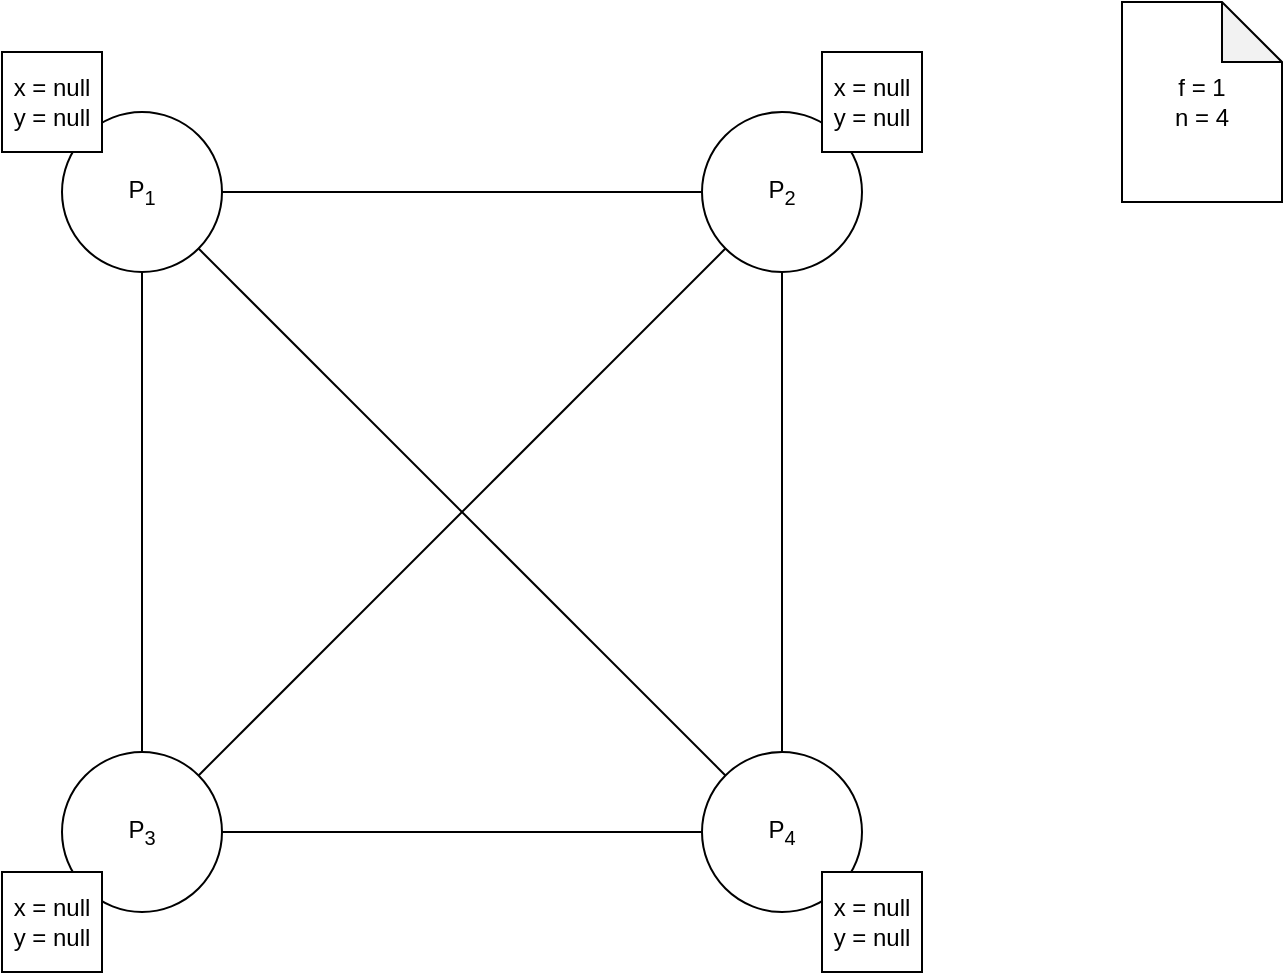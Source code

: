 <mxfile version="13.7.9" type="device" pages="13"><diagram id="MV8KTHWfXPYTmqIFkSyq" name="Pagina-1"><mxGraphModel dx="1422" dy="824" grid="1" gridSize="10" guides="1" tooltips="1" connect="1" arrows="1" fold="1" page="1" pageScale="1" pageWidth="1169" pageHeight="827" math="0" shadow="0"><root><mxCell id="0"/><mxCell id="1" parent="0"/><mxCell id="wZgNAv32dL0-57IVYH8B-6" style="rounded=0;orthogonalLoop=1;jettySize=auto;html=1;entryX=0;entryY=0.5;entryDx=0;entryDy=0;endArrow=none;endFill=0;" edge="1" parent="1" source="wZgNAv32dL0-57IVYH8B-1" target="wZgNAv32dL0-57IVYH8B-4"><mxGeometry relative="1" as="geometry"/></mxCell><mxCell id="wZgNAv32dL0-57IVYH8B-7" style="rounded=0;orthogonalLoop=1;jettySize=auto;html=1;exitX=1;exitY=1;exitDx=0;exitDy=0;entryX=0;entryY=0;entryDx=0;entryDy=0;endArrow=none;endFill=0;" edge="1" parent="1" source="wZgNAv32dL0-57IVYH8B-1" target="wZgNAv32dL0-57IVYH8B-3"><mxGeometry relative="1" as="geometry"/></mxCell><mxCell id="wZgNAv32dL0-57IVYH8B-8" style="edgeStyle=none;rounded=0;orthogonalLoop=1;jettySize=auto;html=1;endArrow=none;endFill=0;" edge="1" parent="1" source="wZgNAv32dL0-57IVYH8B-1" target="wZgNAv32dL0-57IVYH8B-2"><mxGeometry relative="1" as="geometry"/></mxCell><mxCell id="wZgNAv32dL0-57IVYH8B-1" value="P&lt;sub&gt;1&lt;/sub&gt;" style="ellipse;whiteSpace=wrap;html=1;aspect=fixed;" vertex="1" parent="1"><mxGeometry x="280" y="240" width="80" height="80" as="geometry"/></mxCell><mxCell id="wZgNAv32dL0-57IVYH8B-9" style="edgeStyle=none;rounded=0;orthogonalLoop=1;jettySize=auto;html=1;endArrow=none;endFill=0;" edge="1" parent="1" source="wZgNAv32dL0-57IVYH8B-2" target="wZgNAv32dL0-57IVYH8B-3"><mxGeometry relative="1" as="geometry"/></mxCell><mxCell id="wZgNAv32dL0-57IVYH8B-2" value="P&lt;sub&gt;3&lt;/sub&gt;" style="ellipse;whiteSpace=wrap;html=1;aspect=fixed;" vertex="1" parent="1"><mxGeometry x="280" y="560" width="80" height="80" as="geometry"/></mxCell><mxCell id="wZgNAv32dL0-57IVYH8B-10" style="edgeStyle=none;rounded=0;orthogonalLoop=1;jettySize=auto;html=1;entryX=0.5;entryY=1;entryDx=0;entryDy=0;endArrow=none;endFill=0;" edge="1" parent="1" source="wZgNAv32dL0-57IVYH8B-3" target="wZgNAv32dL0-57IVYH8B-4"><mxGeometry relative="1" as="geometry"/></mxCell><mxCell id="wZgNAv32dL0-57IVYH8B-3" value="P&lt;sub&gt;4&lt;/sub&gt;" style="ellipse;whiteSpace=wrap;html=1;aspect=fixed;" vertex="1" parent="1"><mxGeometry x="600" y="560" width="80" height="80" as="geometry"/></mxCell><mxCell id="wZgNAv32dL0-57IVYH8B-11" style="edgeStyle=none;rounded=0;orthogonalLoop=1;jettySize=auto;html=1;exitX=0;exitY=1;exitDx=0;exitDy=0;entryX=1;entryY=0;entryDx=0;entryDy=0;endArrow=none;endFill=0;" edge="1" parent="1" source="wZgNAv32dL0-57IVYH8B-4" target="wZgNAv32dL0-57IVYH8B-2"><mxGeometry relative="1" as="geometry"/></mxCell><mxCell id="wZgNAv32dL0-57IVYH8B-4" value="P&lt;sub&gt;2&lt;/sub&gt;" style="ellipse;whiteSpace=wrap;html=1;aspect=fixed;" vertex="1" parent="1"><mxGeometry x="600" y="240" width="80" height="80" as="geometry"/></mxCell><mxCell id="wZgNAv32dL0-57IVYH8B-5" value="f = 1&lt;br&gt;n = 4" style="shape=note;whiteSpace=wrap;html=1;backgroundOutline=1;darkOpacity=0.05;" vertex="1" parent="1"><mxGeometry x="810" y="185" width="80" height="100" as="geometry"/></mxCell><mxCell id="wZgNAv32dL0-57IVYH8B-12" value="x = null&lt;br&gt;y = null" style="whiteSpace=wrap;html=1;aspect=fixed;" vertex="1" parent="1"><mxGeometry x="250" y="210" width="50" height="50" as="geometry"/></mxCell><mxCell id="wZgNAv32dL0-57IVYH8B-13" value="x = null&lt;br&gt;y = null" style="whiteSpace=wrap;html=1;aspect=fixed;" vertex="1" parent="1"><mxGeometry x="660" y="210" width="50" height="50" as="geometry"/></mxCell><mxCell id="wZgNAv32dL0-57IVYH8B-14" value="x = null&lt;br&gt;y = null" style="whiteSpace=wrap;html=1;aspect=fixed;" vertex="1" parent="1"><mxGeometry x="660" y="620" width="50" height="50" as="geometry"/></mxCell><mxCell id="wZgNAv32dL0-57IVYH8B-15" value="x = null&lt;br&gt;y = null" style="whiteSpace=wrap;html=1;aspect=fixed;" vertex="1" parent="1"><mxGeometry x="250" y="620" width="50" height="50" as="geometry"/></mxCell></root></mxGraphModel></diagram><diagram id="J-LVTf6FeHjTkBkTRcOb" name="Stato iniziale"><mxGraphModel dx="1422" dy="824" grid="1" gridSize="10" guides="1" tooltips="1" connect="1" arrows="1" fold="1" page="1" pageScale="1" pageWidth="1169" pageHeight="827" math="0" shadow="0"><root><mxCell id="9eeCvDR9JqPJ9FtOm_8w-0"/><mxCell id="9eeCvDR9JqPJ9FtOm_8w-1" parent="9eeCvDR9JqPJ9FtOm_8w-0"/><mxCell id="mye--n339IODVvOSRA9g-0" style="rounded=0;orthogonalLoop=1;jettySize=auto;html=1;entryX=0;entryY=0.5;entryDx=0;entryDy=0;endArrow=none;endFill=0;" edge="1" parent="9eeCvDR9JqPJ9FtOm_8w-1" source="mye--n339IODVvOSRA9g-3" target="mye--n339IODVvOSRA9g-9"><mxGeometry relative="1" as="geometry"/></mxCell><mxCell id="mye--n339IODVvOSRA9g-1" style="rounded=0;orthogonalLoop=1;jettySize=auto;html=1;exitX=1;exitY=1;exitDx=0;exitDy=0;entryX=0;entryY=0;entryDx=0;entryDy=0;endArrow=none;endFill=0;" edge="1" parent="9eeCvDR9JqPJ9FtOm_8w-1" source="mye--n339IODVvOSRA9g-3" target="mye--n339IODVvOSRA9g-7"><mxGeometry relative="1" as="geometry"/></mxCell><mxCell id="mye--n339IODVvOSRA9g-2" style="edgeStyle=none;rounded=0;orthogonalLoop=1;jettySize=auto;html=1;endArrow=none;endFill=0;" edge="1" parent="9eeCvDR9JqPJ9FtOm_8w-1" source="mye--n339IODVvOSRA9g-3" target="mye--n339IODVvOSRA9g-5"><mxGeometry relative="1" as="geometry"/></mxCell><mxCell id="mye--n339IODVvOSRA9g-3" value="P&lt;sub&gt;1&lt;/sub&gt;" style="ellipse;whiteSpace=wrap;html=1;aspect=fixed;" vertex="1" parent="9eeCvDR9JqPJ9FtOm_8w-1"><mxGeometry x="280" y="240" width="80" height="80" as="geometry"/></mxCell><mxCell id="mye--n339IODVvOSRA9g-4" style="edgeStyle=none;rounded=0;orthogonalLoop=1;jettySize=auto;html=1;endArrow=none;endFill=0;" edge="1" parent="9eeCvDR9JqPJ9FtOm_8w-1" source="mye--n339IODVvOSRA9g-5" target="mye--n339IODVvOSRA9g-7"><mxGeometry relative="1" as="geometry"/></mxCell><mxCell id="mye--n339IODVvOSRA9g-5" value="P&lt;sub&gt;3&lt;/sub&gt;" style="ellipse;whiteSpace=wrap;html=1;aspect=fixed;" vertex="1" parent="9eeCvDR9JqPJ9FtOm_8w-1"><mxGeometry x="280" y="560" width="80" height="80" as="geometry"/></mxCell><mxCell id="mye--n339IODVvOSRA9g-6" style="edgeStyle=none;rounded=0;orthogonalLoop=1;jettySize=auto;html=1;entryX=0.5;entryY=1;entryDx=0;entryDy=0;endArrow=none;endFill=0;" edge="1" parent="9eeCvDR9JqPJ9FtOm_8w-1" source="mye--n339IODVvOSRA9g-7" target="mye--n339IODVvOSRA9g-9"><mxGeometry relative="1" as="geometry"/></mxCell><mxCell id="mye--n339IODVvOSRA9g-7" value="P&lt;sub&gt;4&lt;/sub&gt;" style="ellipse;whiteSpace=wrap;html=1;aspect=fixed;" vertex="1" parent="9eeCvDR9JqPJ9FtOm_8w-1"><mxGeometry x="600" y="560" width="80" height="80" as="geometry"/></mxCell><mxCell id="mye--n339IODVvOSRA9g-8" style="edgeStyle=none;rounded=0;orthogonalLoop=1;jettySize=auto;html=1;exitX=0;exitY=1;exitDx=0;exitDy=0;entryX=1;entryY=0;entryDx=0;entryDy=0;endArrow=none;endFill=0;" edge="1" parent="9eeCvDR9JqPJ9FtOm_8w-1" source="mye--n339IODVvOSRA9g-9" target="mye--n339IODVvOSRA9g-5"><mxGeometry relative="1" as="geometry"/></mxCell><mxCell id="mye--n339IODVvOSRA9g-9" value="P&lt;sub&gt;2&lt;/sub&gt;" style="ellipse;whiteSpace=wrap;html=1;aspect=fixed;" vertex="1" parent="9eeCvDR9JqPJ9FtOm_8w-1"><mxGeometry x="600" y="240" width="80" height="80" as="geometry"/></mxCell><mxCell id="mye--n339IODVvOSRA9g-10" value="x = null&lt;br&gt;y = null" style="whiteSpace=wrap;html=1;aspect=fixed;" vertex="1" parent="9eeCvDR9JqPJ9FtOm_8w-1"><mxGeometry x="250" y="210" width="50" height="50" as="geometry"/></mxCell><mxCell id="mye--n339IODVvOSRA9g-11" value="x = null&lt;br&gt;y = null" style="whiteSpace=wrap;html=1;aspect=fixed;" vertex="1" parent="9eeCvDR9JqPJ9FtOm_8w-1"><mxGeometry x="660" y="210" width="50" height="50" as="geometry"/></mxCell><mxCell id="mye--n339IODVvOSRA9g-12" value="x = null&lt;br&gt;y = null" style="whiteSpace=wrap;html=1;aspect=fixed;" vertex="1" parent="9eeCvDR9JqPJ9FtOm_8w-1"><mxGeometry x="660" y="620" width="50" height="50" as="geometry"/></mxCell><mxCell id="mye--n339IODVvOSRA9g-13" value="x = null&lt;br&gt;y = null" style="whiteSpace=wrap;html=1;aspect=fixed;" vertex="1" parent="9eeCvDR9JqPJ9FtOm_8w-1"><mxGeometry x="250" y="620" width="50" height="50" as="geometry"/></mxCell><mxCell id="h9ajj4YPTmF8g4CuUCwW-0" value="Inizialmente tutti i processi P&lt;sub&gt;i&lt;/sub&gt;&amp;nbsp;pongono le proprie variabili x e y a null." style="shape=note;strokeWidth=2;fontSize=14;size=20;whiteSpace=wrap;html=1;fillColor=#fff2cc;strokeColor=#d6b656;fontColor=#666600;" vertex="1" parent="9eeCvDR9JqPJ9FtOm_8w-1"><mxGeometry x="700" y="360" width="210" height="140" as="geometry"/></mxCell><mxCell id="h9ajj4YPTmF8g4CuUCwW-1" value="Rete broadcast asincrona con 4 processi di cui uno che avrà dei malfunzionamenti" style="shape=note;strokeWidth=2;fontSize=14;size=20;whiteSpace=wrap;html=1;fillColor=#fff2cc;strokeColor=#d6b656;fontColor=#666600;" vertex="1" parent="9eeCvDR9JqPJ9FtOm_8w-1"><mxGeometry x="20" y="350" width="210" height="140" as="geometry"/></mxCell></root></mxGraphModel></diagram><diagram id="m1PHs2XKj8E34dr_u2TQ" name="Passo 1 (inizializzazione)"><mxGraphModel dx="1422" dy="824" grid="1" gridSize="10" guides="1" tooltips="1" connect="1" arrows="1" fold="1" page="1" pageScale="1" pageWidth="1169" pageHeight="827" math="0" shadow="0"><root><mxCell id="XgdKTc11Bny2bw8IY8r2-0"/><mxCell id="XgdKTc11Bny2bw8IY8r2-1" parent="XgdKTc11Bny2bw8IY8r2-0"/><mxCell id="XgdKTc11Bny2bw8IY8r2-2" style="rounded=0;orthogonalLoop=1;jettySize=auto;html=1;entryX=0;entryY=0.5;entryDx=0;entryDy=0;endArrow=none;endFill=0;" edge="1" parent="XgdKTc11Bny2bw8IY8r2-1" source="XgdKTc11Bny2bw8IY8r2-5" target="XgdKTc11Bny2bw8IY8r2-11"><mxGeometry relative="1" as="geometry"/></mxCell><mxCell id="XgdKTc11Bny2bw8IY8r2-3" style="rounded=0;orthogonalLoop=1;jettySize=auto;html=1;exitX=1;exitY=1;exitDx=0;exitDy=0;entryX=0;entryY=0;entryDx=0;entryDy=0;endArrow=none;endFill=0;" edge="1" parent="XgdKTc11Bny2bw8IY8r2-1" source="XgdKTc11Bny2bw8IY8r2-5" target="XgdKTc11Bny2bw8IY8r2-9"><mxGeometry relative="1" as="geometry"/></mxCell><mxCell id="XgdKTc11Bny2bw8IY8r2-4" style="edgeStyle=none;rounded=0;orthogonalLoop=1;jettySize=auto;html=1;endArrow=none;endFill=0;" edge="1" parent="XgdKTc11Bny2bw8IY8r2-1" source="XgdKTc11Bny2bw8IY8r2-5" target="XgdKTc11Bny2bw8IY8r2-7"><mxGeometry relative="1" as="geometry"/></mxCell><mxCell id="XgdKTc11Bny2bw8IY8r2-5" value="P&lt;sub&gt;1&lt;/sub&gt;" style="ellipse;whiteSpace=wrap;html=1;aspect=fixed;" vertex="1" parent="XgdKTc11Bny2bw8IY8r2-1"><mxGeometry x="280" y="240" width="80" height="80" as="geometry"/></mxCell><mxCell id="XgdKTc11Bny2bw8IY8r2-6" style="edgeStyle=none;rounded=0;orthogonalLoop=1;jettySize=auto;html=1;endArrow=none;endFill=0;" edge="1" parent="XgdKTc11Bny2bw8IY8r2-1" source="XgdKTc11Bny2bw8IY8r2-7" target="XgdKTc11Bny2bw8IY8r2-9"><mxGeometry relative="1" as="geometry"/></mxCell><mxCell id="XgdKTc11Bny2bw8IY8r2-7" value="P&lt;sub&gt;3&lt;/sub&gt;" style="ellipse;whiteSpace=wrap;html=1;aspect=fixed;" vertex="1" parent="XgdKTc11Bny2bw8IY8r2-1"><mxGeometry x="280" y="560" width="80" height="80" as="geometry"/></mxCell><mxCell id="XgdKTc11Bny2bw8IY8r2-8" style="edgeStyle=none;rounded=0;orthogonalLoop=1;jettySize=auto;html=1;entryX=0.5;entryY=1;entryDx=0;entryDy=0;endArrow=none;endFill=0;" edge="1" parent="XgdKTc11Bny2bw8IY8r2-1" source="XgdKTc11Bny2bw8IY8r2-9" target="XgdKTc11Bny2bw8IY8r2-11"><mxGeometry relative="1" as="geometry"/></mxCell><mxCell id="XgdKTc11Bny2bw8IY8r2-9" value="P&lt;sub&gt;4&lt;/sub&gt;" style="ellipse;whiteSpace=wrap;html=1;aspect=fixed;" vertex="1" parent="XgdKTc11Bny2bw8IY8r2-1"><mxGeometry x="600" y="560" width="80" height="80" as="geometry"/></mxCell><mxCell id="XgdKTc11Bny2bw8IY8r2-10" style="edgeStyle=none;rounded=0;orthogonalLoop=1;jettySize=auto;html=1;exitX=0;exitY=1;exitDx=0;exitDy=0;entryX=1;entryY=0;entryDx=0;entryDy=0;endArrow=none;endFill=0;" edge="1" parent="XgdKTc11Bny2bw8IY8r2-1" source="XgdKTc11Bny2bw8IY8r2-11" target="XgdKTc11Bny2bw8IY8r2-7"><mxGeometry relative="1" as="geometry"/></mxCell><mxCell id="XgdKTc11Bny2bw8IY8r2-11" value="P&lt;sub&gt;2&lt;/sub&gt;" style="ellipse;whiteSpace=wrap;html=1;aspect=fixed;" vertex="1" parent="XgdKTc11Bny2bw8IY8r2-1"><mxGeometry x="600" y="240" width="80" height="80" as="geometry"/></mxCell><mxCell id="XgdKTc11Bny2bw8IY8r2-12" value="x = null&lt;br&gt;y = null" style="whiteSpace=wrap;html=1;aspect=fixed;" vertex="1" parent="XgdKTc11Bny2bw8IY8r2-1"><mxGeometry x="250" y="210" width="50" height="50" as="geometry"/></mxCell><mxCell id="XgdKTc11Bny2bw8IY8r2-13" value="x = null&lt;br&gt;y = null" style="whiteSpace=wrap;html=1;aspect=fixed;" vertex="1" parent="XgdKTc11Bny2bw8IY8r2-1"><mxGeometry x="660" y="210" width="50" height="50" as="geometry"/></mxCell><mxCell id="XgdKTc11Bny2bw8IY8r2-14" value="x = null&lt;br&gt;y = null" style="whiteSpace=wrap;html=1;aspect=fixed;" vertex="1" parent="XgdKTc11Bny2bw8IY8r2-1"><mxGeometry x="660" y="620" width="50" height="50" as="geometry"/></mxCell><mxCell id="XgdKTc11Bny2bw8IY8r2-15" value="x = null&lt;br&gt;y = null" style="whiteSpace=wrap;html=1;aspect=fixed;" vertex="1" parent="XgdKTc11Bny2bw8IY8r2-1"><mxGeometry x="250" y="620" width="50" height="50" as="geometry"/></mxCell><mxCell id="hwxFVatPIPW2lAKjgllS-0" value="init(1)" style="endArrow=classic;html=1;labelBackgroundColor=none;labelPosition=center;verticalLabelPosition=bottom;align=center;verticalAlign=top;" edge="1" parent="XgdKTc11Bny2bw8IY8r2-1"><mxGeometry width="50" height="50" relative="1" as="geometry"><mxPoint x="220" y="280" as="sourcePoint"/><mxPoint x="280" y="280" as="targetPoint"/></mxGeometry></mxCell><mxCell id="hwxFVatPIPW2lAKjgllS-1" value="init(0)" style="endArrow=classic;html=1;labelBackgroundColor=none;labelPosition=center;verticalLabelPosition=bottom;align=center;verticalAlign=top;" edge="1" parent="XgdKTc11Bny2bw8IY8r2-1"><mxGeometry width="50" height="50" relative="1" as="geometry"><mxPoint x="740" y="279.5" as="sourcePoint"/><mxPoint x="680" y="279.5" as="targetPoint"/></mxGeometry></mxCell><mxCell id="hwxFVatPIPW2lAKjgllS-2" value="init(0)" style="endArrow=classic;html=1;labelBackgroundColor=none;labelPosition=center;verticalLabelPosition=top;align=center;verticalAlign=bottom;" edge="1" parent="XgdKTc11Bny2bw8IY8r2-1"><mxGeometry width="50" height="50" relative="1" as="geometry"><mxPoint x="220" y="599.5" as="sourcePoint"/><mxPoint x="280" y="599.5" as="targetPoint"/></mxGeometry></mxCell><mxCell id="hwxFVatPIPW2lAKjgllS-3" value="init(1)" style="endArrow=classic;html=1;labelBackgroundColor=none;labelPosition=center;verticalLabelPosition=top;align=center;verticalAlign=bottom;" edge="1" parent="XgdKTc11Bny2bw8IY8r2-1"><mxGeometry width="50" height="50" relative="1" as="geometry"><mxPoint x="740" y="599.5" as="sourcePoint"/><mxPoint x="680" y="599.5" as="targetPoint"/></mxGeometry></mxCell><mxCell id="hwxFVatPIPW2lAKjgllS-4" value="Stage 0" style="ellipse;shape=cloud;whiteSpace=wrap;html=1;" vertex="1" parent="XgdKTc11Bny2bw8IY8r2-1"><mxGeometry x="410" y="140" width="140" height="80" as="geometry"/></mxCell><mxCell id="orRlYURQ5x1_CWl5jkFU-0" value="A ogni processo &lt;i&gt;P&lt;sub&gt;i&lt;/sub&gt;&lt;/i&gt;&amp;nbsp;è richiesto di inizializzare il valore della propria variabile &lt;i&gt;x&lt;/i&gt; tramite le apposite azioni &lt;i&gt;init(v)&lt;/i&gt;." style="shape=note;strokeWidth=2;fontSize=14;size=20;whiteSpace=wrap;html=1;fillColor=#fff2cc;strokeColor=#d6b656;fontColor=#666600;" vertex="1" parent="XgdKTc11Bny2bw8IY8r2-1"><mxGeometry x="760" y="100" width="210" height="140" as="geometry"/></mxCell></root></mxGraphModel></diagram><diagram id="dwlnIHHs5xKodql26Uuy" name="Passo 2"><mxGraphModel dx="1422" dy="824" grid="1" gridSize="10" guides="1" tooltips="1" connect="1" arrows="1" fold="1" page="1" pageScale="1" pageWidth="1169" pageHeight="827" math="0" shadow="0"><root><mxCell id="lQ6sin2-s4cmwBFyKmla-0"/><mxCell id="lQ6sin2-s4cmwBFyKmla-1" parent="lQ6sin2-s4cmwBFyKmla-0"/><mxCell id="8zvLlKhYYG6P4i9m7RK8-8" style="edgeStyle=none;rounded=0;orthogonalLoop=1;jettySize=auto;html=1;exitX=0;exitY=1;exitDx=0;exitDy=0;entryX=1;entryY=0;entryDx=0;entryDy=0;endArrow=none;endFill=0;" edge="1" parent="lQ6sin2-s4cmwBFyKmla-1" source="8zvLlKhYYG6P4i9m7RK8-9" target="8zvLlKhYYG6P4i9m7RK8-5"><mxGeometry relative="1" as="geometry"/></mxCell><mxCell id="8zvLlKhYYG6P4i9m7RK8-0" value="(R, 1, 1)" style="rounded=0;orthogonalLoop=1;jettySize=auto;html=1;entryX=0;entryY=0.5;entryDx=0;entryDy=0;endArrow=classic;endFill=1;fillColor=#60a917;strokeColor=#2D7600;strokeWidth=5;labelBackgroundColor=none;labelPosition=center;verticalLabelPosition=top;align=center;verticalAlign=bottom;" edge="1" parent="lQ6sin2-s4cmwBFyKmla-1" source="8zvLlKhYYG6P4i9m7RK8-3" target="8zvLlKhYYG6P4i9m7RK8-9"><mxGeometry relative="1" as="geometry"/></mxCell><mxCell id="8zvLlKhYYG6P4i9m7RK8-1" value="" style="rounded=0;orthogonalLoop=1;jettySize=auto;html=1;exitX=1;exitY=1;exitDx=0;exitDy=0;entryX=0;entryY=0;entryDx=0;entryDy=0;endArrow=classic;endFill=1;fillColor=#60a917;strokeColor=#2D7600;strokeWidth=5;labelBackgroundColor=none;labelPosition=center;verticalLabelPosition=top;align=center;verticalAlign=bottom;horizontal=1;" edge="1" parent="lQ6sin2-s4cmwBFyKmla-1" source="8zvLlKhYYG6P4i9m7RK8-3" target="8zvLlKhYYG6P4i9m7RK8-7"><mxGeometry relative="1" as="geometry"/></mxCell><mxCell id="8zvLlKhYYG6P4i9m7RK8-2" value="(R, 1, 1)" style="edgeStyle=none;rounded=0;orthogonalLoop=1;jettySize=auto;html=1;endArrow=classic;endFill=1;fillColor=#60a917;strokeColor=#2D7600;strokeWidth=5;labelBackgroundColor=none;horizontal=0;labelPosition=center;verticalLabelPosition=top;align=center;verticalAlign=bottom;spacingTop=0;spacingLeft=-10;" edge="1" parent="lQ6sin2-s4cmwBFyKmla-1" source="8zvLlKhYYG6P4i9m7RK8-3" target="8zvLlKhYYG6P4i9m7RK8-5"><mxGeometry relative="1" as="geometry"/></mxCell><mxCell id="8zvLlKhYYG6P4i9m7RK8-3" value="P&lt;sub&gt;1&lt;/sub&gt;" style="ellipse;whiteSpace=wrap;html=1;aspect=fixed;" vertex="1" parent="lQ6sin2-s4cmwBFyKmla-1"><mxGeometry x="280" y="240" width="80" height="80" as="geometry"/></mxCell><mxCell id="8zvLlKhYYG6P4i9m7RK8-4" style="edgeStyle=none;rounded=0;orthogonalLoop=1;jettySize=auto;html=1;endArrow=none;endFill=0;" edge="1" parent="lQ6sin2-s4cmwBFyKmla-1" source="8zvLlKhYYG6P4i9m7RK8-5" target="8zvLlKhYYG6P4i9m7RK8-7"><mxGeometry relative="1" as="geometry"/></mxCell><mxCell id="8zvLlKhYYG6P4i9m7RK8-5" value="P&lt;sub&gt;3&lt;/sub&gt;" style="ellipse;whiteSpace=wrap;html=1;aspect=fixed;" vertex="1" parent="lQ6sin2-s4cmwBFyKmla-1"><mxGeometry x="280" y="560" width="80" height="80" as="geometry"/></mxCell><mxCell id="8zvLlKhYYG6P4i9m7RK8-6" style="edgeStyle=none;rounded=0;orthogonalLoop=1;jettySize=auto;html=1;entryX=0.5;entryY=1;entryDx=0;entryDy=0;endArrow=none;endFill=0;" edge="1" parent="lQ6sin2-s4cmwBFyKmla-1" source="8zvLlKhYYG6P4i9m7RK8-7" target="8zvLlKhYYG6P4i9m7RK8-9"><mxGeometry relative="1" as="geometry"/></mxCell><mxCell id="8zvLlKhYYG6P4i9m7RK8-7" value="P&lt;sub&gt;4&lt;/sub&gt;" style="ellipse;whiteSpace=wrap;html=1;aspect=fixed;" vertex="1" parent="lQ6sin2-s4cmwBFyKmla-1"><mxGeometry x="600" y="560" width="80" height="80" as="geometry"/></mxCell><mxCell id="8zvLlKhYYG6P4i9m7RK8-9" value="P&lt;sub&gt;2&lt;/sub&gt;" style="ellipse;whiteSpace=wrap;html=1;aspect=fixed;" vertex="1" parent="lQ6sin2-s4cmwBFyKmla-1"><mxGeometry x="600" y="240" width="80" height="80" as="geometry"/></mxCell><mxCell id="8zvLlKhYYG6P4i9m7RK8-10" value="x = 1&lt;br&gt;y = null" style="whiteSpace=wrap;html=1;aspect=fixed;" vertex="1" parent="lQ6sin2-s4cmwBFyKmla-1"><mxGeometry x="250" y="210" width="50" height="50" as="geometry"/></mxCell><mxCell id="8zvLlKhYYG6P4i9m7RK8-11" value="x = 0&lt;br&gt;y = null" style="whiteSpace=wrap;html=1;aspect=fixed;" vertex="1" parent="lQ6sin2-s4cmwBFyKmla-1"><mxGeometry x="660" y="210" width="50" height="50" as="geometry"/></mxCell><mxCell id="8zvLlKhYYG6P4i9m7RK8-12" value="x = 1&lt;br&gt;y = null" style="whiteSpace=wrap;html=1;aspect=fixed;" vertex="1" parent="lQ6sin2-s4cmwBFyKmla-1"><mxGeometry x="660" y="620" width="50" height="50" as="geometry"/></mxCell><mxCell id="8zvLlKhYYG6P4i9m7RK8-13" value="x = 0&lt;br&gt;y = null" style="whiteSpace=wrap;html=1;aspect=fixed;" vertex="1" parent="lQ6sin2-s4cmwBFyKmla-1"><mxGeometry x="250" y="620" width="50" height="50" as="geometry"/></mxCell><mxCell id="UPjnYhcwFtccE7K-talq-0" value="Stage 1" style="ellipse;shape=cloud;whiteSpace=wrap;html=1;" vertex="1" parent="lQ6sin2-s4cmwBFyKmla-1"><mxGeometry x="410" y="140" width="140" height="80" as="geometry"/></mxCell><mxCell id="FFKc4DeudW08g2U7LwnZ-0" value="(R, 1, 1)" style="text;html=1;strokeColor=none;fillColor=none;align=center;verticalAlign=middle;whiteSpace=wrap;rounded=0;rotation=45;fontSize=11;" vertex="1" parent="lQ6sin2-s4cmwBFyKmla-1"><mxGeometry x="480" y="440" width="50" height="20" as="geometry"/></mxCell><mxCell id="OS4YNhcUEIRJWcFPFBBT-0" value="L'invio di tuple del tipo (R, s, x) è eseguito in modo analogo da tutti i processi P&lt;sub&gt;i&lt;/sub&gt;&lt;span style=&quot;font-size: 11.667px&quot;&gt;.&lt;/span&gt;" style="shape=note;strokeWidth=2;fontSize=14;size=20;whiteSpace=wrap;html=1;fillColor=#fff2cc;strokeColor=#d6b656;fontColor=#666600;" vertex="1" parent="lQ6sin2-s4cmwBFyKmla-1"><mxGeometry x="710" y="350" width="210" height="140" as="geometry"/></mxCell></root></mxGraphModel></diagram><diagram id="JaSAJaiqZLPuoXFLAN_0" name="Passo 3"><mxGraphModel dx="1422" dy="824" grid="1" gridSize="10" guides="1" tooltips="1" connect="1" arrows="1" fold="1" page="1" pageScale="1" pageWidth="1169" pageHeight="827" math="0" shadow="0"><root><mxCell id="4xqL6KusAfDo8EwumA1p-0"/><mxCell id="4xqL6KusAfDo8EwumA1p-1" parent="4xqL6KusAfDo8EwumA1p-0"/><mxCell id="4xqL6KusAfDo8EwumA1p-2" style="edgeStyle=none;rounded=0;orthogonalLoop=1;jettySize=auto;html=1;exitX=0;exitY=1;exitDx=0;exitDy=0;entryX=1;entryY=0;entryDx=0;entryDy=0;endArrow=none;endFill=0;" edge="1" parent="4xqL6KusAfDo8EwumA1p-1" source="4xqL6KusAfDo8EwumA1p-11" target="4xqL6KusAfDo8EwumA1p-8"><mxGeometry relative="1" as="geometry"/></mxCell><mxCell id="4xqL6KusAfDo8EwumA1p-3" value="(R, 1, 0)" style="rounded=0;orthogonalLoop=1;jettySize=auto;html=1;endArrow=open;endFill=0;fillColor=#60a917;strokeColor=#2D7600;strokeWidth=5;labelBackgroundColor=none;labelPosition=center;verticalLabelPosition=top;align=center;verticalAlign=bottom;exitX=0;exitY=0.5;exitDx=0;exitDy=0;dashed=1;" edge="1" parent="4xqL6KusAfDo8EwumA1p-1" source="4xqL6KusAfDo8EwumA1p-11" target="4xqL6KusAfDo8EwumA1p-6"><mxGeometry relative="1" as="geometry"/></mxCell><mxCell id="4xqL6KusAfDo8EwumA1p-4" value="" style="rounded=0;orthogonalLoop=1;jettySize=auto;html=1;exitX=0;exitY=0;exitDx=0;exitDy=0;entryX=1;entryY=1;entryDx=0;entryDy=0;endArrow=open;endFill=0;fillColor=#60a917;strokeColor=#2D7600;strokeWidth=5;labelBackgroundColor=none;labelPosition=center;verticalLabelPosition=top;align=center;verticalAlign=bottom;horizontal=1;dashed=1;" edge="1" parent="4xqL6KusAfDo8EwumA1p-1" source="4xqL6KusAfDo8EwumA1p-10" target="4xqL6KusAfDo8EwumA1p-6"><mxGeometry relative="1" as="geometry"/></mxCell><mxCell id="4xqL6KusAfDo8EwumA1p-5" value="(R, 1, 0)" style="edgeStyle=none;rounded=0;orthogonalLoop=1;jettySize=auto;html=1;endArrow=open;endFill=0;fillColor=#60a917;strokeColor=#2D7600;strokeWidth=5;labelBackgroundColor=none;horizontal=0;labelPosition=center;verticalLabelPosition=top;align=center;verticalAlign=bottom;spacingTop=0;spacingLeft=-10;dashed=1;" edge="1" parent="4xqL6KusAfDo8EwumA1p-1" source="4xqL6KusAfDo8EwumA1p-8" target="4xqL6KusAfDo8EwumA1p-6"><mxGeometry relative="1" as="geometry"/></mxCell><mxCell id="4xqL6KusAfDo8EwumA1p-6" value="P&lt;sub&gt;1&lt;/sub&gt;" style="ellipse;whiteSpace=wrap;html=1;aspect=fixed;" vertex="1" parent="4xqL6KusAfDo8EwumA1p-1"><mxGeometry x="280" y="240" width="80" height="80" as="geometry"/></mxCell><mxCell id="4xqL6KusAfDo8EwumA1p-7" style="edgeStyle=none;rounded=0;orthogonalLoop=1;jettySize=auto;html=1;endArrow=none;endFill=0;" edge="1" parent="4xqL6KusAfDo8EwumA1p-1" source="4xqL6KusAfDo8EwumA1p-8" target="4xqL6KusAfDo8EwumA1p-10"><mxGeometry relative="1" as="geometry"/></mxCell><mxCell id="4xqL6KusAfDo8EwumA1p-8" value="P&lt;sub&gt;3&lt;/sub&gt;" style="ellipse;whiteSpace=wrap;html=1;aspect=fixed;" vertex="1" parent="4xqL6KusAfDo8EwumA1p-1"><mxGeometry x="280" y="560" width="80" height="80" as="geometry"/></mxCell><mxCell id="4xqL6KusAfDo8EwumA1p-9" style="edgeStyle=none;rounded=0;orthogonalLoop=1;jettySize=auto;html=1;entryX=0.5;entryY=1;entryDx=0;entryDy=0;endArrow=none;endFill=0;" edge="1" parent="4xqL6KusAfDo8EwumA1p-1" source="4xqL6KusAfDo8EwumA1p-10" target="4xqL6KusAfDo8EwumA1p-11"><mxGeometry relative="1" as="geometry"/></mxCell><mxCell id="4xqL6KusAfDo8EwumA1p-10" value="P&lt;sub&gt;4&lt;/sub&gt;" style="ellipse;whiteSpace=wrap;html=1;aspect=fixed;" vertex="1" parent="4xqL6KusAfDo8EwumA1p-1"><mxGeometry x="600" y="560" width="80" height="80" as="geometry"/></mxCell><mxCell id="4xqL6KusAfDo8EwumA1p-11" value="P&lt;sub&gt;2&lt;/sub&gt;" style="ellipse;whiteSpace=wrap;html=1;aspect=fixed;" vertex="1" parent="4xqL6KusAfDo8EwumA1p-1"><mxGeometry x="600" y="240" width="80" height="80" as="geometry"/></mxCell><mxCell id="4xqL6KusAfDo8EwumA1p-12" value="x = 1&lt;br&gt;y = null" style="whiteSpace=wrap;html=1;aspect=fixed;" vertex="1" parent="4xqL6KusAfDo8EwumA1p-1"><mxGeometry x="250" y="210" width="50" height="50" as="geometry"/></mxCell><mxCell id="4xqL6KusAfDo8EwumA1p-13" value="x = 0&lt;br&gt;y = null" style="whiteSpace=wrap;html=1;aspect=fixed;" vertex="1" parent="4xqL6KusAfDo8EwumA1p-1"><mxGeometry x="660" y="210" width="50" height="50" as="geometry"/></mxCell><mxCell id="4xqL6KusAfDo8EwumA1p-14" value="x = 1&lt;br&gt;y = null" style="whiteSpace=wrap;html=1;aspect=fixed;" vertex="1" parent="4xqL6KusAfDo8EwumA1p-1"><mxGeometry x="660" y="620" width="50" height="50" as="geometry"/></mxCell><mxCell id="4xqL6KusAfDo8EwumA1p-15" value="x = 0&lt;br&gt;y = null" style="whiteSpace=wrap;html=1;aspect=fixed;" vertex="1" parent="4xqL6KusAfDo8EwumA1p-1"><mxGeometry x="250" y="620" width="50" height="50" as="geometry"/></mxCell><mxCell id="4xqL6KusAfDo8EwumA1p-16" value="Stage 1" style="ellipse;shape=cloud;whiteSpace=wrap;html=1;" vertex="1" parent="4xqL6KusAfDo8EwumA1p-1"><mxGeometry x="410" y="140" width="140" height="80" as="geometry"/></mxCell><mxCell id="4xqL6KusAfDo8EwumA1p-17" value="(R, 1, 1)" style="text;html=1;strokeColor=none;fillColor=none;align=center;verticalAlign=middle;whiteSpace=wrap;rounded=0;rotation=45;fontSize=11;" vertex="1" parent="4xqL6KusAfDo8EwumA1p-1"><mxGeometry x="480" y="440" width="50" height="20" as="geometry"/></mxCell><mxCell id="yM9uKt8vNAo_U5y0C_fB-0" value="Vengono ricevuti 3 messaggi del tipo (R, s, x) con valori discordanti. Di conseguenza il valore di y in P&lt;sub&gt;1&lt;/sub&gt;&amp;nbsp;viene posto a null." style="shape=note;strokeWidth=2;fontSize=14;size=20;whiteSpace=wrap;html=1;fillColor=#fff2cc;strokeColor=#d6b656;fontColor=#666600;" vertex="1" parent="4xqL6KusAfDo8EwumA1p-1"><mxGeometry x="690" y="340" width="210" height="140" as="geometry"/></mxCell></root></mxGraphModel></diagram><diagram id="br4yjlNCx2c5az192dVf" name="Passo 4"><mxGraphModel dx="1422" dy="824" grid="1" gridSize="10" guides="1" tooltips="1" connect="1" arrows="1" fold="1" page="1" pageScale="1" pageWidth="1169" pageHeight="827" math="0" shadow="0"><root><mxCell id="0nWMVTZYmD7pi3iiG2Zg-0"/><mxCell id="0nWMVTZYmD7pi3iiG2Zg-1" parent="0nWMVTZYmD7pi3iiG2Zg-0"/><mxCell id="xpy4vfBtD72wqJGts38j-0" style="edgeStyle=none;rounded=0;orthogonalLoop=1;jettySize=auto;html=1;exitX=0;exitY=1;exitDx=0;exitDy=0;entryX=1;entryY=0;entryDx=0;entryDy=0;endArrow=none;endFill=0;" edge="1" parent="0nWMVTZYmD7pi3iiG2Zg-1" source="xpy4vfBtD72wqJGts38j-9" target="xpy4vfBtD72wqJGts38j-6"><mxGeometry relative="1" as="geometry"/></mxCell><mxCell id="xpy4vfBtD72wqJGts38j-1" value="(P, 1, null)" style="rounded=0;orthogonalLoop=1;jettySize=auto;html=1;endArrow=open;endFill=0;fillColor=#60a917;strokeColor=#2D7600;strokeWidth=5;labelBackgroundColor=none;labelPosition=center;verticalLabelPosition=top;align=center;verticalAlign=bottom;entryX=0;entryY=0.5;entryDx=0;entryDy=0;" edge="1" parent="0nWMVTZYmD7pi3iiG2Zg-1" source="xpy4vfBtD72wqJGts38j-4" target="xpy4vfBtD72wqJGts38j-9"><mxGeometry relative="1" as="geometry"/></mxCell><mxCell id="xpy4vfBtD72wqJGts38j-2" value="" style="rounded=0;orthogonalLoop=1;jettySize=auto;html=1;exitX=1;exitY=1;exitDx=0;exitDy=0;entryX=0;entryY=0;entryDx=0;entryDy=0;endArrow=open;endFill=0;fillColor=#60a917;strokeColor=#2D7600;strokeWidth=5;labelBackgroundColor=none;labelPosition=center;verticalLabelPosition=top;align=center;verticalAlign=bottom;horizontal=1;" edge="1" parent="0nWMVTZYmD7pi3iiG2Zg-1" source="xpy4vfBtD72wqJGts38j-4" target="xpy4vfBtD72wqJGts38j-8"><mxGeometry relative="1" as="geometry"/></mxCell><mxCell id="xpy4vfBtD72wqJGts38j-3" value="(P, 1, null)" style="edgeStyle=none;rounded=0;orthogonalLoop=1;jettySize=auto;html=1;endArrow=open;endFill=0;fillColor=#60a917;strokeColor=#2D7600;strokeWidth=5;labelBackgroundColor=none;horizontal=0;labelPosition=center;verticalLabelPosition=top;align=center;verticalAlign=bottom;spacingTop=0;spacingLeft=-10;" edge="1" parent="0nWMVTZYmD7pi3iiG2Zg-1" source="xpy4vfBtD72wqJGts38j-4" target="xpy4vfBtD72wqJGts38j-6"><mxGeometry relative="1" as="geometry"/></mxCell><mxCell id="xpy4vfBtD72wqJGts38j-4" value="P&lt;sub&gt;1&lt;/sub&gt;" style="ellipse;whiteSpace=wrap;html=1;aspect=fixed;" vertex="1" parent="0nWMVTZYmD7pi3iiG2Zg-1"><mxGeometry x="280" y="240" width="80" height="80" as="geometry"/></mxCell><mxCell id="xpy4vfBtD72wqJGts38j-5" style="edgeStyle=none;rounded=0;orthogonalLoop=1;jettySize=auto;html=1;endArrow=none;endFill=0;" edge="1" parent="0nWMVTZYmD7pi3iiG2Zg-1" source="xpy4vfBtD72wqJGts38j-6" target="xpy4vfBtD72wqJGts38j-8"><mxGeometry relative="1" as="geometry"/></mxCell><mxCell id="xpy4vfBtD72wqJGts38j-6" value="P&lt;sub&gt;3&lt;/sub&gt;" style="ellipse;whiteSpace=wrap;html=1;aspect=fixed;" vertex="1" parent="0nWMVTZYmD7pi3iiG2Zg-1"><mxGeometry x="280" y="560" width="80" height="80" as="geometry"/></mxCell><mxCell id="xpy4vfBtD72wqJGts38j-7" style="edgeStyle=none;rounded=0;orthogonalLoop=1;jettySize=auto;html=1;entryX=0.5;entryY=1;entryDx=0;entryDy=0;endArrow=none;endFill=0;" edge="1" parent="0nWMVTZYmD7pi3iiG2Zg-1" source="xpy4vfBtD72wqJGts38j-8" target="xpy4vfBtD72wqJGts38j-9"><mxGeometry relative="1" as="geometry"/></mxCell><mxCell id="xpy4vfBtD72wqJGts38j-8" value="P&lt;sub&gt;4&lt;/sub&gt;" style="ellipse;whiteSpace=wrap;html=1;aspect=fixed;" vertex="1" parent="0nWMVTZYmD7pi3iiG2Zg-1"><mxGeometry x="600" y="560" width="80" height="80" as="geometry"/></mxCell><mxCell id="xpy4vfBtD72wqJGts38j-9" value="P&lt;sub&gt;2&lt;/sub&gt;" style="ellipse;whiteSpace=wrap;html=1;aspect=fixed;" vertex="1" parent="0nWMVTZYmD7pi3iiG2Zg-1"><mxGeometry x="600" y="240" width="80" height="80" as="geometry"/></mxCell><mxCell id="xpy4vfBtD72wqJGts38j-10" value="x = 1&lt;br&gt;y = null" style="whiteSpace=wrap;html=1;aspect=fixed;" vertex="1" parent="0nWMVTZYmD7pi3iiG2Zg-1"><mxGeometry x="250" y="210" width="50" height="50" as="geometry"/></mxCell><mxCell id="xpy4vfBtD72wqJGts38j-11" value="x = 0&lt;br&gt;y = null" style="whiteSpace=wrap;html=1;aspect=fixed;" vertex="1" parent="0nWMVTZYmD7pi3iiG2Zg-1"><mxGeometry x="660" y="210" width="50" height="50" as="geometry"/></mxCell><mxCell id="xpy4vfBtD72wqJGts38j-12" value="x = 1&lt;br&gt;y = null" style="whiteSpace=wrap;html=1;aspect=fixed;" vertex="1" parent="0nWMVTZYmD7pi3iiG2Zg-1"><mxGeometry x="660" y="620" width="50" height="50" as="geometry"/></mxCell><mxCell id="xpy4vfBtD72wqJGts38j-13" value="x = 0&lt;br&gt;y = null" style="whiteSpace=wrap;html=1;aspect=fixed;" vertex="1" parent="0nWMVTZYmD7pi3iiG2Zg-1"><mxGeometry x="250" y="620" width="50" height="50" as="geometry"/></mxCell><mxCell id="xpy4vfBtD72wqJGts38j-14" value="Stage 1" style="ellipse;shape=cloud;whiteSpace=wrap;html=1;" vertex="1" parent="0nWMVTZYmD7pi3iiG2Zg-1"><mxGeometry x="410" y="140" width="140" height="80" as="geometry"/></mxCell><mxCell id="xpy4vfBtD72wqJGts38j-15" value="(P, 1, null)" style="text;html=1;strokeColor=none;fillColor=none;align=center;verticalAlign=middle;whiteSpace=wrap;rounded=0;rotation=45;fontSize=11;" vertex="1" parent="0nWMVTZYmD7pi3iiG2Zg-1"><mxGeometry x="478.54" y="443.54" width="60" height="20" as="geometry"/></mxCell><mxCell id="vXfBm-yz_nqXDxYzuZ01-0" value="Si entra nella fase di Propose e ogni processo P&lt;sub&gt;i&lt;/sub&gt;&amp;nbsp;invia il valore della propria variabile y." style="shape=note;strokeWidth=2;fontSize=14;size=20;whiteSpace=wrap;html=1;fillColor=#fff2cc;strokeColor=#d6b656;fontColor=#666600;" vertex="1" parent="0nWMVTZYmD7pi3iiG2Zg-1"><mxGeometry x="690" y="340" width="210" height="140" as="geometry"/></mxCell><mxCell id="-aUG7WnYSnMtf_3OUYB7-1" value="Il processo P&lt;sub&gt;4&lt;/sub&gt;&amp;nbsp;ha subito dei malfunzionamenti" style="shape=note;strokeWidth=2;fontSize=14;size=20;whiteSpace=wrap;html=1;fillColor=#fff2cc;strokeColor=#d6b656;fontColor=#666600;" vertex="1" parent="0nWMVTZYmD7pi3iiG2Zg-1"><mxGeometry x="425" y="670" width="160" height="90" as="geometry"/></mxCell><mxCell id="hRLTMHRhsX5QGQ9C735w-0" value="" style="verticalLabelPosition=bottom;verticalAlign=top;html=1;shape=mxgraph.basic.x;fontSize=11;strokeColor=#B20000;fontColor=#ffffff;strokeWidth=5;gradientColor=#FF6666;gradientDirection=north;fillColor=#FF0000;" vertex="1" parent="0nWMVTZYmD7pi3iiG2Zg-1"><mxGeometry x="590" y="547" width="100" height="100" as="geometry"/></mxCell></root></mxGraphModel></diagram><diagram id="i_2C3nchNJ9AHwy1h0l7" name="Passo 5"><mxGraphModel dx="1422" dy="824" grid="1" gridSize="10" guides="1" tooltips="1" connect="1" arrows="1" fold="1" page="1" pageScale="1" pageWidth="1169" pageHeight="827" math="0" shadow="0"><root><mxCell id="3CCJ07UtxMgmY8-l7mZh-0"/><mxCell id="3CCJ07UtxMgmY8-l7mZh-1" parent="3CCJ07UtxMgmY8-l7mZh-0"/><mxCell id="rHPevmmay8BugVBHc-br-0" style="edgeStyle=none;rounded=0;orthogonalLoop=1;jettySize=auto;html=1;exitX=0;exitY=1;exitDx=0;exitDy=0;entryX=1;entryY=0;entryDx=0;entryDy=0;endArrow=none;endFill=0;" edge="1" parent="3CCJ07UtxMgmY8-l7mZh-1" source="rHPevmmay8BugVBHc-br-9" target="rHPevmmay8BugVBHc-br-6"><mxGeometry relative="1" as="geometry"/></mxCell><mxCell id="rHPevmmay8BugVBHc-br-1" value="(P, 1, null)" style="rounded=0;orthogonalLoop=1;jettySize=auto;html=1;endArrow=open;endFill=0;fillColor=#60a917;strokeColor=#2D7600;strokeWidth=5;labelBackgroundColor=none;labelPosition=center;verticalLabelPosition=top;align=center;verticalAlign=bottom;exitX=0;exitY=0.5;exitDx=0;exitDy=0;dashed=1;" edge="1" parent="3CCJ07UtxMgmY8-l7mZh-1" source="rHPevmmay8BugVBHc-br-9" target="rHPevmmay8BugVBHc-br-4"><mxGeometry relative="1" as="geometry"/></mxCell><mxCell id="rHPevmmay8BugVBHc-br-2" value="" style="rounded=0;orthogonalLoop=1;jettySize=auto;html=1;exitX=1;exitY=1;exitDx=0;exitDy=0;entryX=0;entryY=0;entryDx=0;entryDy=0;endArrow=none;endFill=0;fillColor=#60a917;strokeWidth=1;labelBackgroundColor=none;labelPosition=center;verticalLabelPosition=top;align=center;verticalAlign=bottom;horizontal=1;" edge="1" parent="3CCJ07UtxMgmY8-l7mZh-1" source="rHPevmmay8BugVBHc-br-4" target="rHPevmmay8BugVBHc-br-8"><mxGeometry relative="1" as="geometry"/></mxCell><mxCell id="rHPevmmay8BugVBHc-br-3" value="(P, 1, null)" style="edgeStyle=none;rounded=0;orthogonalLoop=1;jettySize=auto;html=1;endArrow=open;endFill=0;fillColor=#60a917;strokeColor=#2D7600;strokeWidth=5;labelBackgroundColor=none;horizontal=0;labelPosition=center;verticalLabelPosition=top;align=center;verticalAlign=bottom;spacingTop=0;spacingLeft=-10;dashed=1;" edge="1" parent="3CCJ07UtxMgmY8-l7mZh-1" source="rHPevmmay8BugVBHc-br-6" target="rHPevmmay8BugVBHc-br-4"><mxGeometry relative="1" as="geometry"/></mxCell><mxCell id="rHPevmmay8BugVBHc-br-4" value="P&lt;sub&gt;1&lt;/sub&gt;" style="ellipse;whiteSpace=wrap;html=1;aspect=fixed;" vertex="1" parent="3CCJ07UtxMgmY8-l7mZh-1"><mxGeometry x="280" y="240" width="80" height="80" as="geometry"/></mxCell><mxCell id="rHPevmmay8BugVBHc-br-5" style="edgeStyle=none;rounded=0;orthogonalLoop=1;jettySize=auto;html=1;endArrow=none;endFill=0;" edge="1" parent="3CCJ07UtxMgmY8-l7mZh-1" source="rHPevmmay8BugVBHc-br-6" target="rHPevmmay8BugVBHc-br-8"><mxGeometry relative="1" as="geometry"/></mxCell><mxCell id="rHPevmmay8BugVBHc-br-6" value="P&lt;sub&gt;3&lt;/sub&gt;" style="ellipse;whiteSpace=wrap;html=1;aspect=fixed;" vertex="1" parent="3CCJ07UtxMgmY8-l7mZh-1"><mxGeometry x="280" y="560" width="80" height="80" as="geometry"/></mxCell><mxCell id="rHPevmmay8BugVBHc-br-7" style="edgeStyle=none;rounded=0;orthogonalLoop=1;jettySize=auto;html=1;entryX=0.5;entryY=1;entryDx=0;entryDy=0;endArrow=none;endFill=0;" edge="1" parent="3CCJ07UtxMgmY8-l7mZh-1" source="rHPevmmay8BugVBHc-br-8" target="rHPevmmay8BugVBHc-br-9"><mxGeometry relative="1" as="geometry"/></mxCell><mxCell id="rHPevmmay8BugVBHc-br-8" value="P&lt;sub&gt;4&lt;/sub&gt;" style="ellipse;whiteSpace=wrap;html=1;aspect=fixed;" vertex="1" parent="3CCJ07UtxMgmY8-l7mZh-1"><mxGeometry x="600" y="560" width="80" height="80" as="geometry"/></mxCell><mxCell id="rHPevmmay8BugVBHc-br-9" value="P&lt;sub&gt;2&lt;/sub&gt;" style="ellipse;whiteSpace=wrap;html=1;aspect=fixed;" vertex="1" parent="3CCJ07UtxMgmY8-l7mZh-1"><mxGeometry x="600" y="240" width="80" height="80" as="geometry"/></mxCell><mxCell id="rHPevmmay8BugVBHc-br-10" value="x = 1&lt;br&gt;y = null" style="whiteSpace=wrap;html=1;aspect=fixed;" vertex="1" parent="3CCJ07UtxMgmY8-l7mZh-1"><mxGeometry x="250" y="210" width="50" height="50" as="geometry"/></mxCell><mxCell id="rHPevmmay8BugVBHc-br-11" value="x = 0&lt;br&gt;y = null" style="whiteSpace=wrap;html=1;aspect=fixed;" vertex="1" parent="3CCJ07UtxMgmY8-l7mZh-1"><mxGeometry x="660" y="210" width="50" height="50" as="geometry"/></mxCell><mxCell id="rHPevmmay8BugVBHc-br-12" value="x = 1&lt;br&gt;y = null" style="whiteSpace=wrap;html=1;aspect=fixed;" vertex="1" parent="3CCJ07UtxMgmY8-l7mZh-1"><mxGeometry x="660" y="620" width="50" height="50" as="geometry"/></mxCell><mxCell id="rHPevmmay8BugVBHc-br-13" value="x = 0&lt;br&gt;y = null" style="whiteSpace=wrap;html=1;aspect=fixed;" vertex="1" parent="3CCJ07UtxMgmY8-l7mZh-1"><mxGeometry x="250" y="620" width="50" height="50" as="geometry"/></mxCell><mxCell id="rHPevmmay8BugVBHc-br-14" value="Stage 1" style="ellipse;shape=cloud;whiteSpace=wrap;html=1;" vertex="1" parent="3CCJ07UtxMgmY8-l7mZh-1"><mxGeometry x="410" y="140" width="140" height="80" as="geometry"/></mxCell><mxCell id="KFuljhFHHOAkG4VAkgd8-0" value="Il generico processo P&lt;sub&gt;i&lt;/sub&gt;&amp;nbsp;attende di ricevere dei messaggi del tipo (P, s, y)." style="shape=note;strokeWidth=2;fontSize=14;size=20;whiteSpace=wrap;html=1;fillColor=#fff2cc;strokeColor=#d6b656;fontColor=#666600;" vertex="1" parent="3CCJ07UtxMgmY8-l7mZh-1"><mxGeometry x="690" y="340" width="250" height="140" as="geometry"/></mxCell><mxCell id="J-ID_eVGx4bXIkceVsmy-0" value="" style="verticalLabelPosition=bottom;verticalAlign=top;html=1;shape=mxgraph.basic.x;fontSize=11;strokeColor=#B20000;fontColor=#ffffff;strokeWidth=5;gradientColor=#FF6666;gradientDirection=north;fillColor=#FF0000;" vertex="1" parent="3CCJ07UtxMgmY8-l7mZh-1"><mxGeometry x="590" y="547" width="100" height="100" as="geometry"/></mxCell></root></mxGraphModel></diagram><diagram id="HrOZAjGOiRKiQXTlUHSQ" name="Passo 6"><mxGraphModel dx="1422" dy="824" grid="1" gridSize="10" guides="1" tooltips="1" connect="1" arrows="1" fold="1" page="1" pageScale="1" pageWidth="1169" pageHeight="827" math="0" shadow="0"><root><mxCell id="ktyIGl-XROm4ALusmbxO-0"/><mxCell id="ktyIGl-XROm4ALusmbxO-1" parent="ktyIGl-XROm4ALusmbxO-0"/><mxCell id="ktyIGl-XROm4ALusmbxO-2" style="edgeStyle=none;rounded=0;orthogonalLoop=1;jettySize=auto;html=1;exitX=0;exitY=1;exitDx=0;exitDy=0;entryX=1;entryY=0;entryDx=0;entryDy=0;endArrow=none;endFill=0;" edge="1" parent="ktyIGl-XROm4ALusmbxO-1" source="ktyIGl-XROm4ALusmbxO-11" target="ktyIGl-XROm4ALusmbxO-8"><mxGeometry relative="1" as="geometry"/></mxCell><mxCell id="ktyIGl-XROm4ALusmbxO-3" value="" style="rounded=0;orthogonalLoop=1;jettySize=auto;html=1;endArrow=none;endFill=0;fillColor=#60a917;strokeWidth=1;labelBackgroundColor=none;labelPosition=center;verticalLabelPosition=top;align=center;verticalAlign=bottom;exitX=0;exitY=0.5;exitDx=0;exitDy=0;" edge="1" parent="ktyIGl-XROm4ALusmbxO-1" source="ktyIGl-XROm4ALusmbxO-11" target="ktyIGl-XROm4ALusmbxO-6"><mxGeometry relative="1" as="geometry"/></mxCell><mxCell id="ktyIGl-XROm4ALusmbxO-4" value="" style="rounded=0;orthogonalLoop=1;jettySize=auto;html=1;exitX=1;exitY=1;exitDx=0;exitDy=0;entryX=0;entryY=0;entryDx=0;entryDy=0;endArrow=none;endFill=0;fillColor=#60a917;strokeWidth=1;labelBackgroundColor=none;labelPosition=center;verticalLabelPosition=top;align=center;verticalAlign=bottom;horizontal=1;" edge="1" parent="ktyIGl-XROm4ALusmbxO-1" source="ktyIGl-XROm4ALusmbxO-6" target="ktyIGl-XROm4ALusmbxO-10"><mxGeometry relative="1" as="geometry"/></mxCell><mxCell id="ktyIGl-XROm4ALusmbxO-5" value="" style="edgeStyle=none;rounded=0;orthogonalLoop=1;jettySize=auto;html=1;endArrow=none;endFill=0;fillColor=#60a917;strokeWidth=1;labelBackgroundColor=none;horizontal=0;labelPosition=center;verticalLabelPosition=top;align=center;verticalAlign=bottom;spacingTop=0;spacingLeft=-10;" edge="1" parent="ktyIGl-XROm4ALusmbxO-1" source="ktyIGl-XROm4ALusmbxO-8" target="ktyIGl-XROm4ALusmbxO-6"><mxGeometry relative="1" as="geometry"/></mxCell><mxCell id="ktyIGl-XROm4ALusmbxO-6" value="P&lt;sub&gt;1&lt;/sub&gt;" style="ellipse;whiteSpace=wrap;html=1;aspect=fixed;" vertex="1" parent="ktyIGl-XROm4ALusmbxO-1"><mxGeometry x="280" y="240" width="80" height="80" as="geometry"/></mxCell><mxCell id="ktyIGl-XROm4ALusmbxO-7" style="edgeStyle=none;rounded=0;orthogonalLoop=1;jettySize=auto;html=1;endArrow=none;endFill=0;" edge="1" parent="ktyIGl-XROm4ALusmbxO-1" source="ktyIGl-XROm4ALusmbxO-8" target="ktyIGl-XROm4ALusmbxO-10"><mxGeometry relative="1" as="geometry"/></mxCell><mxCell id="ktyIGl-XROm4ALusmbxO-8" value="P&lt;sub&gt;3&lt;/sub&gt;" style="ellipse;whiteSpace=wrap;html=1;aspect=fixed;" vertex="1" parent="ktyIGl-XROm4ALusmbxO-1"><mxGeometry x="280" y="560" width="80" height="80" as="geometry"/></mxCell><mxCell id="ktyIGl-XROm4ALusmbxO-9" style="edgeStyle=none;rounded=0;orthogonalLoop=1;jettySize=auto;html=1;entryX=0.5;entryY=1;entryDx=0;entryDy=0;endArrow=none;endFill=0;" edge="1" parent="ktyIGl-XROm4ALusmbxO-1" source="ktyIGl-XROm4ALusmbxO-10" target="ktyIGl-XROm4ALusmbxO-11"><mxGeometry relative="1" as="geometry"/></mxCell><mxCell id="ktyIGl-XROm4ALusmbxO-10" value="P&lt;sub&gt;4&lt;/sub&gt;" style="ellipse;whiteSpace=wrap;html=1;aspect=fixed;" vertex="1" parent="ktyIGl-XROm4ALusmbxO-1"><mxGeometry x="600" y="560" width="80" height="80" as="geometry"/></mxCell><mxCell id="ktyIGl-XROm4ALusmbxO-11" value="P&lt;sub&gt;2&lt;/sub&gt;" style="ellipse;whiteSpace=wrap;html=1;aspect=fixed;" vertex="1" parent="ktyIGl-XROm4ALusmbxO-1"><mxGeometry x="600" y="240" width="80" height="80" as="geometry"/></mxCell><mxCell id="ktyIGl-XROm4ALusmbxO-12" value="&lt;span style=&quot;background-color: rgb(255 , 255 , 0)&quot;&gt;x = 0&lt;/span&gt;&lt;br&gt;y = null" style="whiteSpace=wrap;html=1;aspect=fixed;" vertex="1" parent="ktyIGl-XROm4ALusmbxO-1"><mxGeometry x="250" y="210" width="50" height="50" as="geometry"/></mxCell><mxCell id="ktyIGl-XROm4ALusmbxO-13" value="&lt;span style=&quot;background-color: rgb(255 , 255 , 0)&quot;&gt;x = 0&lt;/span&gt;&lt;br&gt;y = null" style="whiteSpace=wrap;html=1;aspect=fixed;" vertex="1" parent="ktyIGl-XROm4ALusmbxO-1"><mxGeometry x="660" y="210" width="50" height="50" as="geometry"/></mxCell><mxCell id="ktyIGl-XROm4ALusmbxO-14" value="x = 1&lt;br&gt;y = null" style="whiteSpace=wrap;html=1;aspect=fixed;" vertex="1" parent="ktyIGl-XROm4ALusmbxO-1"><mxGeometry x="660" y="620" width="50" height="50" as="geometry"/></mxCell><mxCell id="ktyIGl-XROm4ALusmbxO-15" value="&lt;span style=&quot;background-color: rgb(255 , 255 , 0)&quot;&gt;x = 0&lt;/span&gt;&lt;br&gt;y = null" style="whiteSpace=wrap;html=1;aspect=fixed;" vertex="1" parent="ktyIGl-XROm4ALusmbxO-1"><mxGeometry x="250" y="620" width="50" height="50" as="geometry"/></mxCell><mxCell id="ktyIGl-XROm4ALusmbxO-16" value="Stage 1" style="ellipse;shape=cloud;whiteSpace=wrap;html=1;" vertex="1" parent="ktyIGl-XROm4ALusmbxO-1"><mxGeometry x="410" y="140" width="140" height="80" as="geometry"/></mxCell><mxCell id="3VkUWgsFfg4oL6izcTxf-0" value="Il generico processo P&lt;sub&gt;i&lt;/sub&gt;&amp;nbsp;sceglie casualmente un valore nell'insieme {0, 1}." style="shape=note;strokeWidth=2;fontSize=14;size=20;whiteSpace=wrap;html=1;fillColor=#fff2cc;strokeColor=#d6b656;fontColor=#666600;" vertex="1" parent="ktyIGl-XROm4ALusmbxO-1"><mxGeometry x="690" y="340" width="260" height="140" as="geometry"/></mxCell><mxCell id="dpi85U4ROEAF_2B_jKVM-0" value="" style="verticalLabelPosition=bottom;verticalAlign=top;html=1;shape=mxgraph.basic.x;fontSize=11;strokeColor=#B20000;fontColor=#ffffff;strokeWidth=5;gradientColor=#FF6666;gradientDirection=north;fillColor=#FF0000;" vertex="1" parent="ktyIGl-XROm4ALusmbxO-1"><mxGeometry x="590" y="547" width="100" height="100" as="geometry"/></mxCell></root></mxGraphModel></diagram><diagram id="0r4lxfTroJZsldHdlDFj" name="Passo 7"><mxGraphModel dx="1422" dy="824" grid="1" gridSize="10" guides="1" tooltips="1" connect="1" arrows="1" fold="1" page="1" pageScale="1" pageWidth="1169" pageHeight="827" math="0" shadow="0"><root><mxCell id="jVEcXX3j64yV6RIKzADQ-0"/><mxCell id="jVEcXX3j64yV6RIKzADQ-1" parent="jVEcXX3j64yV6RIKzADQ-0"/><mxCell id="eCyD0XTOG8TY4JK911TG-0" style="edgeStyle=none;rounded=0;orthogonalLoop=1;jettySize=auto;html=1;exitX=0;exitY=1;exitDx=0;exitDy=0;entryX=1;entryY=0;entryDx=0;entryDy=0;endArrow=none;endFill=0;" edge="1" parent="jVEcXX3j64yV6RIKzADQ-1" source="eCyD0XTOG8TY4JK911TG-9" target="eCyD0XTOG8TY4JK911TG-6"><mxGeometry relative="1" as="geometry"/></mxCell><mxCell id="eCyD0XTOG8TY4JK911TG-1" value="(R, 2, 0)" style="rounded=0;orthogonalLoop=1;jettySize=auto;html=1;entryX=0;entryY=0.5;entryDx=0;entryDy=0;endArrow=classic;endFill=1;fillColor=#60a917;strokeColor=#2D7600;strokeWidth=5;labelBackgroundColor=none;labelPosition=center;verticalLabelPosition=top;align=center;verticalAlign=bottom;" edge="1" parent="jVEcXX3j64yV6RIKzADQ-1" source="eCyD0XTOG8TY4JK911TG-4" target="eCyD0XTOG8TY4JK911TG-9"><mxGeometry relative="1" as="geometry"/></mxCell><mxCell id="eCyD0XTOG8TY4JK911TG-2" value="" style="rounded=0;orthogonalLoop=1;jettySize=auto;html=1;exitX=1;exitY=1;exitDx=0;exitDy=0;entryX=0;entryY=0;entryDx=0;entryDy=0;endArrow=classic;endFill=1;fillColor=#60a917;strokeColor=#2D7600;strokeWidth=5;labelBackgroundColor=none;labelPosition=center;verticalLabelPosition=top;align=center;verticalAlign=bottom;horizontal=1;" edge="1" parent="jVEcXX3j64yV6RIKzADQ-1" source="eCyD0XTOG8TY4JK911TG-4" target="eCyD0XTOG8TY4JK911TG-8"><mxGeometry relative="1" as="geometry"/></mxCell><mxCell id="eCyD0XTOG8TY4JK911TG-3" value="(R, 2, 0)" style="edgeStyle=none;rounded=0;orthogonalLoop=1;jettySize=auto;html=1;endArrow=classic;endFill=1;fillColor=#60a917;strokeColor=#2D7600;strokeWidth=5;labelBackgroundColor=none;horizontal=0;labelPosition=center;verticalLabelPosition=top;align=center;verticalAlign=bottom;spacingTop=0;spacingLeft=-10;" edge="1" parent="jVEcXX3j64yV6RIKzADQ-1" source="eCyD0XTOG8TY4JK911TG-4" target="eCyD0XTOG8TY4JK911TG-6"><mxGeometry relative="1" as="geometry"/></mxCell><mxCell id="eCyD0XTOG8TY4JK911TG-4" value="P&lt;sub&gt;1&lt;/sub&gt;" style="ellipse;whiteSpace=wrap;html=1;aspect=fixed;" vertex="1" parent="jVEcXX3j64yV6RIKzADQ-1"><mxGeometry x="280" y="240" width="80" height="80" as="geometry"/></mxCell><mxCell id="eCyD0XTOG8TY4JK911TG-5" style="edgeStyle=none;rounded=0;orthogonalLoop=1;jettySize=auto;html=1;endArrow=none;endFill=0;" edge="1" parent="jVEcXX3j64yV6RIKzADQ-1" source="eCyD0XTOG8TY4JK911TG-6" target="eCyD0XTOG8TY4JK911TG-8"><mxGeometry relative="1" as="geometry"/></mxCell><mxCell id="eCyD0XTOG8TY4JK911TG-6" value="P&lt;sub&gt;3&lt;/sub&gt;" style="ellipse;whiteSpace=wrap;html=1;aspect=fixed;" vertex="1" parent="jVEcXX3j64yV6RIKzADQ-1"><mxGeometry x="280" y="560" width="80" height="80" as="geometry"/></mxCell><mxCell id="eCyD0XTOG8TY4JK911TG-7" style="edgeStyle=none;rounded=0;orthogonalLoop=1;jettySize=auto;html=1;entryX=0.5;entryY=1;entryDx=0;entryDy=0;endArrow=none;endFill=0;" edge="1" parent="jVEcXX3j64yV6RIKzADQ-1" source="eCyD0XTOG8TY4JK911TG-8" target="eCyD0XTOG8TY4JK911TG-9"><mxGeometry relative="1" as="geometry"/></mxCell><mxCell id="eCyD0XTOG8TY4JK911TG-8" value="P&lt;sub&gt;4&lt;/sub&gt;" style="ellipse;whiteSpace=wrap;html=1;aspect=fixed;" vertex="1" parent="jVEcXX3j64yV6RIKzADQ-1"><mxGeometry x="600" y="560" width="80" height="80" as="geometry"/></mxCell><mxCell id="eCyD0XTOG8TY4JK911TG-9" value="P&lt;sub&gt;2&lt;/sub&gt;" style="ellipse;whiteSpace=wrap;html=1;aspect=fixed;" vertex="1" parent="jVEcXX3j64yV6RIKzADQ-1"><mxGeometry x="600" y="240" width="80" height="80" as="geometry"/></mxCell><mxCell id="eCyD0XTOG8TY4JK911TG-10" value="x = 0&lt;br&gt;y = null" style="whiteSpace=wrap;html=1;aspect=fixed;" vertex="1" parent="jVEcXX3j64yV6RIKzADQ-1"><mxGeometry x="250" y="210" width="50" height="50" as="geometry"/></mxCell><mxCell id="eCyD0XTOG8TY4JK911TG-11" value="x = 0&lt;br&gt;y = null" style="whiteSpace=wrap;html=1;aspect=fixed;" vertex="1" parent="jVEcXX3j64yV6RIKzADQ-1"><mxGeometry x="660" y="210" width="50" height="50" as="geometry"/></mxCell><mxCell id="eCyD0XTOG8TY4JK911TG-12" value="x = 1&lt;br&gt;y = null" style="whiteSpace=wrap;html=1;aspect=fixed;" vertex="1" parent="jVEcXX3j64yV6RIKzADQ-1"><mxGeometry x="660" y="620" width="50" height="50" as="geometry"/></mxCell><mxCell id="eCyD0XTOG8TY4JK911TG-13" value="x = 0&lt;br&gt;y = null" style="whiteSpace=wrap;html=1;aspect=fixed;" vertex="1" parent="jVEcXX3j64yV6RIKzADQ-1"><mxGeometry x="250" y="620" width="50" height="50" as="geometry"/></mxCell><mxCell id="eCyD0XTOG8TY4JK911TG-14" value="Stage 2" style="ellipse;shape=cloud;whiteSpace=wrap;html=1;" vertex="1" parent="jVEcXX3j64yV6RIKzADQ-1"><mxGeometry x="410" y="140" width="140" height="80" as="geometry"/></mxCell><mxCell id="eCyD0XTOG8TY4JK911TG-15" value="(R, 2, 0)" style="text;html=1;strokeColor=none;fillColor=none;align=center;verticalAlign=middle;whiteSpace=wrap;rounded=0;rotation=45;fontSize=11;" vertex="1" parent="jVEcXX3j64yV6RIKzADQ-1"><mxGeometry x="480" y="440" width="50" height="20" as="geometry"/></mxCell><mxCell id="eCyD0XTOG8TY4JK911TG-16" value="Analogamente a ciò che è accaduto nella fase di Report dello stage 1, vengono inviate tuple del tipo (R, s, x) da tutti i processi P&lt;sub&gt;i&lt;/sub&gt;&lt;span style=&quot;font-size: 11.667px&quot;&gt;.&lt;/span&gt;" style="shape=note;strokeWidth=2;fontSize=14;size=20;whiteSpace=wrap;html=1;fillColor=#fff2cc;strokeColor=#d6b656;fontColor=#666600;" vertex="1" parent="jVEcXX3j64yV6RIKzADQ-1"><mxGeometry x="710" y="350" width="210" height="140" as="geometry"/></mxCell><mxCell id="lk4vPhqmVuSHfe2Et635-0" value="" style="verticalLabelPosition=bottom;verticalAlign=top;html=1;shape=mxgraph.basic.x;fontSize=11;strokeColor=#B20000;fontColor=#ffffff;strokeWidth=5;gradientColor=#FF6666;gradientDirection=north;fillColor=#FF0000;" vertex="1" parent="jVEcXX3j64yV6RIKzADQ-1"><mxGeometry x="590" y="547" width="100" height="100" as="geometry"/></mxCell></root></mxGraphModel></diagram><diagram id="3yOouD3hYAK7JfIJYf4S" name="Passo 8"><mxGraphModel dx="1422" dy="824" grid="1" gridSize="10" guides="1" tooltips="1" connect="1" arrows="1" fold="1" page="1" pageScale="1" pageWidth="1169" pageHeight="827" math="0" shadow="0"><root><mxCell id="MuFsq_EpQsrZzpMGcSo0-0"/><mxCell id="MuFsq_EpQsrZzpMGcSo0-1" parent="MuFsq_EpQsrZzpMGcSo0-0"/><mxCell id="GIbZABKXQm1djvHDtw8n-0" style="edgeStyle=none;rounded=0;orthogonalLoop=1;jettySize=auto;html=1;exitX=0;exitY=1;exitDx=0;exitDy=0;entryX=1;entryY=0;entryDx=0;entryDy=0;endArrow=none;endFill=0;" edge="1" parent="MuFsq_EpQsrZzpMGcSo0-1" source="GIbZABKXQm1djvHDtw8n-9" target="GIbZABKXQm1djvHDtw8n-6"><mxGeometry relative="1" as="geometry"/></mxCell><mxCell id="GIbZABKXQm1djvHDtw8n-1" value="(R, 2, 0)" style="rounded=0;orthogonalLoop=1;jettySize=auto;html=1;endArrow=open;endFill=0;fillColor=#60a917;strokeColor=#2D7600;strokeWidth=5;labelBackgroundColor=none;labelPosition=center;verticalLabelPosition=top;align=center;verticalAlign=bottom;exitX=0;exitY=0.5;exitDx=0;exitDy=0;dashed=1;" edge="1" parent="MuFsq_EpQsrZzpMGcSo0-1" source="GIbZABKXQm1djvHDtw8n-9" target="GIbZABKXQm1djvHDtw8n-4"><mxGeometry relative="1" as="geometry"/></mxCell><mxCell id="GIbZABKXQm1djvHDtw8n-2" value="" style="rounded=0;orthogonalLoop=1;jettySize=auto;html=1;exitX=1;exitY=1;exitDx=0;exitDy=0;entryX=0;entryY=0;entryDx=0;entryDy=0;endArrow=none;endFill=0;fillColor=#60a917;strokeWidth=1;labelBackgroundColor=none;labelPosition=center;verticalLabelPosition=top;align=center;verticalAlign=bottom;horizontal=1;" edge="1" parent="MuFsq_EpQsrZzpMGcSo0-1" source="GIbZABKXQm1djvHDtw8n-4" target="GIbZABKXQm1djvHDtw8n-8"><mxGeometry relative="1" as="geometry"/></mxCell><mxCell id="GIbZABKXQm1djvHDtw8n-3" value="(R, 2, 0)" style="edgeStyle=none;rounded=0;orthogonalLoop=1;jettySize=auto;html=1;endArrow=open;endFill=0;fillColor=#60a917;strokeColor=#2D7600;strokeWidth=5;labelBackgroundColor=none;horizontal=0;labelPosition=center;verticalLabelPosition=top;align=center;verticalAlign=bottom;spacingTop=0;spacingLeft=-10;dashed=1;" edge="1" parent="MuFsq_EpQsrZzpMGcSo0-1" source="GIbZABKXQm1djvHDtw8n-6" target="GIbZABKXQm1djvHDtw8n-4"><mxGeometry relative="1" as="geometry"/></mxCell><mxCell id="GIbZABKXQm1djvHDtw8n-4" value="P&lt;sub&gt;1&lt;/sub&gt;" style="ellipse;whiteSpace=wrap;html=1;aspect=fixed;" vertex="1" parent="MuFsq_EpQsrZzpMGcSo0-1"><mxGeometry x="280" y="240" width="80" height="80" as="geometry"/></mxCell><mxCell id="GIbZABKXQm1djvHDtw8n-5" style="edgeStyle=none;rounded=0;orthogonalLoop=1;jettySize=auto;html=1;endArrow=none;endFill=0;" edge="1" parent="MuFsq_EpQsrZzpMGcSo0-1" source="GIbZABKXQm1djvHDtw8n-6" target="GIbZABKXQm1djvHDtw8n-8"><mxGeometry relative="1" as="geometry"/></mxCell><mxCell id="GIbZABKXQm1djvHDtw8n-6" value="P&lt;sub&gt;3&lt;/sub&gt;" style="ellipse;whiteSpace=wrap;html=1;aspect=fixed;" vertex="1" parent="MuFsq_EpQsrZzpMGcSo0-1"><mxGeometry x="280" y="560" width="80" height="80" as="geometry"/></mxCell><mxCell id="GIbZABKXQm1djvHDtw8n-7" style="edgeStyle=none;rounded=0;orthogonalLoop=1;jettySize=auto;html=1;entryX=0.5;entryY=1;entryDx=0;entryDy=0;endArrow=none;endFill=0;" edge="1" parent="MuFsq_EpQsrZzpMGcSo0-1" source="GIbZABKXQm1djvHDtw8n-8" target="GIbZABKXQm1djvHDtw8n-9"><mxGeometry relative="1" as="geometry"/></mxCell><mxCell id="GIbZABKXQm1djvHDtw8n-8" value="P&lt;sub&gt;4&lt;/sub&gt;" style="ellipse;whiteSpace=wrap;html=1;aspect=fixed;" vertex="1" parent="MuFsq_EpQsrZzpMGcSo0-1"><mxGeometry x="600" y="560" width="80" height="80" as="geometry"/></mxCell><mxCell id="GIbZABKXQm1djvHDtw8n-9" value="P&lt;sub&gt;2&lt;/sub&gt;" style="ellipse;whiteSpace=wrap;html=1;aspect=fixed;" vertex="1" parent="MuFsq_EpQsrZzpMGcSo0-1"><mxGeometry x="600" y="240" width="80" height="80" as="geometry"/></mxCell><mxCell id="GIbZABKXQm1djvHDtw8n-10" value="x = 0&lt;br&gt;&lt;span style=&quot;background-color: rgb(255 , 255 , 0)&quot;&gt;y = 0&lt;/span&gt;" style="whiteSpace=wrap;html=1;aspect=fixed;" vertex="1" parent="MuFsq_EpQsrZzpMGcSo0-1"><mxGeometry x="250" y="210" width="50" height="50" as="geometry"/></mxCell><mxCell id="GIbZABKXQm1djvHDtw8n-11" value="x = 0&lt;br&gt;&lt;span style=&quot;background-color: rgb(255 , 255 , 0)&quot;&gt;y = 0&lt;/span&gt;" style="whiteSpace=wrap;html=1;aspect=fixed;" vertex="1" parent="MuFsq_EpQsrZzpMGcSo0-1"><mxGeometry x="660" y="210" width="50" height="50" as="geometry"/></mxCell><mxCell id="GIbZABKXQm1djvHDtw8n-12" value="x = 1&lt;br&gt;y = null" style="whiteSpace=wrap;html=1;aspect=fixed;" vertex="1" parent="MuFsq_EpQsrZzpMGcSo0-1"><mxGeometry x="660" y="620" width="50" height="50" as="geometry"/></mxCell><mxCell id="GIbZABKXQm1djvHDtw8n-13" value="x = 0&lt;br&gt;&lt;span style=&quot;background-color: rgb(255 , 255 , 0)&quot;&gt;y = 0&lt;/span&gt;" style="whiteSpace=wrap;html=1;aspect=fixed;" vertex="1" parent="MuFsq_EpQsrZzpMGcSo0-1"><mxGeometry x="250" y="620" width="50" height="50" as="geometry"/></mxCell><mxCell id="GIbZABKXQm1djvHDtw8n-14" value="Stage 2" style="ellipse;shape=cloud;whiteSpace=wrap;html=1;" vertex="1" parent="MuFsq_EpQsrZzpMGcSo0-1"><mxGeometry x="410" y="140" width="140" height="80" as="geometry"/></mxCell><mxCell id="GIbZABKXQm1djvHDtw8n-16" value="Dato che tutti i singoli processi P&lt;sub&gt;i&lt;/sub&gt;&amp;nbsp;ricevono lo stesso valore v, assegnano quest'ultimo alla propria variabile y." style="shape=note;strokeWidth=2;fontSize=14;size=20;whiteSpace=wrap;html=1;fillColor=#fff2cc;strokeColor=#d6b656;fontColor=#666600;" vertex="1" parent="MuFsq_EpQsrZzpMGcSo0-1"><mxGeometry x="710" y="350" width="210" height="140" as="geometry"/></mxCell><mxCell id="qUL24WNuGoCTI4rrcaEQ-0" value="" style="verticalLabelPosition=bottom;verticalAlign=top;html=1;shape=mxgraph.basic.x;fontSize=11;strokeColor=#B20000;fontColor=#ffffff;strokeWidth=5;gradientColor=#FF6666;gradientDirection=north;fillColor=#FF0000;" vertex="1" parent="MuFsq_EpQsrZzpMGcSo0-1"><mxGeometry x="590" y="547" width="100" height="100" as="geometry"/></mxCell></root></mxGraphModel></diagram><diagram id="kT3i-73k0TKXeZyub2uX" name="Passo 9"><mxGraphModel dx="1422" dy="824" grid="1" gridSize="10" guides="1" tooltips="1" connect="1" arrows="1" fold="1" page="1" pageScale="1" pageWidth="1169" pageHeight="827" math="0" shadow="0"><root><mxCell id="WZx_OSPH_kVyy4va-cOm-0"/><mxCell id="WZx_OSPH_kVyy4va-cOm-1" parent="WZx_OSPH_kVyy4va-cOm-0"/><mxCell id="tHnmtzGDjn0frdjVAx6o-0" style="edgeStyle=none;rounded=0;orthogonalLoop=1;jettySize=auto;html=1;exitX=0;exitY=1;exitDx=0;exitDy=0;entryX=1;entryY=0;entryDx=0;entryDy=0;endArrow=none;endFill=0;" edge="1" parent="WZx_OSPH_kVyy4va-cOm-1" source="tHnmtzGDjn0frdjVAx6o-9" target="tHnmtzGDjn0frdjVAx6o-6"><mxGeometry relative="1" as="geometry"/></mxCell><mxCell id="tHnmtzGDjn0frdjVAx6o-1" value="(P, 2, 0)" style="rounded=0;orthogonalLoop=1;jettySize=auto;html=1;endArrow=open;endFill=0;fillColor=#60a917;strokeColor=#2D7600;strokeWidth=5;labelBackgroundColor=none;labelPosition=center;verticalLabelPosition=top;align=center;verticalAlign=bottom;entryX=0;entryY=0.5;entryDx=0;entryDy=0;" edge="1" parent="WZx_OSPH_kVyy4va-cOm-1" source="tHnmtzGDjn0frdjVAx6o-4" target="tHnmtzGDjn0frdjVAx6o-9"><mxGeometry relative="1" as="geometry"/></mxCell><mxCell id="tHnmtzGDjn0frdjVAx6o-2" value="" style="rounded=0;orthogonalLoop=1;jettySize=auto;html=1;exitX=1;exitY=1;exitDx=0;exitDy=0;entryX=0;entryY=0;entryDx=0;entryDy=0;endArrow=open;endFill=0;fillColor=#60a917;strokeColor=#2D7600;strokeWidth=5;labelBackgroundColor=none;labelPosition=center;verticalLabelPosition=top;align=center;verticalAlign=bottom;horizontal=1;" edge="1" parent="WZx_OSPH_kVyy4va-cOm-1" source="tHnmtzGDjn0frdjVAx6o-4" target="tHnmtzGDjn0frdjVAx6o-8"><mxGeometry relative="1" as="geometry"/></mxCell><mxCell id="tHnmtzGDjn0frdjVAx6o-3" value="(P, 2, 0)" style="edgeStyle=none;rounded=0;orthogonalLoop=1;jettySize=auto;html=1;endArrow=open;endFill=0;fillColor=#60a917;strokeColor=#2D7600;strokeWidth=5;labelBackgroundColor=none;horizontal=0;labelPosition=center;verticalLabelPosition=top;align=center;verticalAlign=bottom;spacingTop=0;spacingLeft=-10;" edge="1" parent="WZx_OSPH_kVyy4va-cOm-1" source="tHnmtzGDjn0frdjVAx6o-4" target="tHnmtzGDjn0frdjVAx6o-6"><mxGeometry relative="1" as="geometry"/></mxCell><mxCell id="tHnmtzGDjn0frdjVAx6o-4" value="P&lt;sub&gt;1&lt;/sub&gt;" style="ellipse;whiteSpace=wrap;html=1;aspect=fixed;" vertex="1" parent="WZx_OSPH_kVyy4va-cOm-1"><mxGeometry x="280" y="240" width="80" height="80" as="geometry"/></mxCell><mxCell id="tHnmtzGDjn0frdjVAx6o-5" style="edgeStyle=none;rounded=0;orthogonalLoop=1;jettySize=auto;html=1;endArrow=none;endFill=0;" edge="1" parent="WZx_OSPH_kVyy4va-cOm-1" source="tHnmtzGDjn0frdjVAx6o-6" target="tHnmtzGDjn0frdjVAx6o-8"><mxGeometry relative="1" as="geometry"/></mxCell><mxCell id="tHnmtzGDjn0frdjVAx6o-6" value="P&lt;sub&gt;3&lt;/sub&gt;" style="ellipse;whiteSpace=wrap;html=1;aspect=fixed;" vertex="1" parent="WZx_OSPH_kVyy4va-cOm-1"><mxGeometry x="280" y="560" width="80" height="80" as="geometry"/></mxCell><mxCell id="tHnmtzGDjn0frdjVAx6o-7" style="edgeStyle=none;rounded=0;orthogonalLoop=1;jettySize=auto;html=1;entryX=0.5;entryY=1;entryDx=0;entryDy=0;endArrow=none;endFill=0;" edge="1" parent="WZx_OSPH_kVyy4va-cOm-1" source="tHnmtzGDjn0frdjVAx6o-8" target="tHnmtzGDjn0frdjVAx6o-9"><mxGeometry relative="1" as="geometry"/></mxCell><mxCell id="tHnmtzGDjn0frdjVAx6o-8" value="P&lt;sub&gt;4&lt;/sub&gt;" style="ellipse;whiteSpace=wrap;html=1;aspect=fixed;" vertex="1" parent="WZx_OSPH_kVyy4va-cOm-1"><mxGeometry x="600" y="560" width="80" height="80" as="geometry"/></mxCell><mxCell id="tHnmtzGDjn0frdjVAx6o-9" value="P&lt;sub&gt;2&lt;/sub&gt;" style="ellipse;whiteSpace=wrap;html=1;aspect=fixed;" vertex="1" parent="WZx_OSPH_kVyy4va-cOm-1"><mxGeometry x="600" y="240" width="80" height="80" as="geometry"/></mxCell><mxCell id="tHnmtzGDjn0frdjVAx6o-10" value="x = 0&lt;br&gt;y = 0" style="whiteSpace=wrap;html=1;aspect=fixed;" vertex="1" parent="WZx_OSPH_kVyy4va-cOm-1"><mxGeometry x="250" y="210" width="50" height="50" as="geometry"/></mxCell><mxCell id="tHnmtzGDjn0frdjVAx6o-11" value="x = 0&lt;br&gt;y = 0" style="whiteSpace=wrap;html=1;aspect=fixed;" vertex="1" parent="WZx_OSPH_kVyy4va-cOm-1"><mxGeometry x="660" y="210" width="50" height="50" as="geometry"/></mxCell><mxCell id="tHnmtzGDjn0frdjVAx6o-12" value="x = 1&lt;br&gt;y = null" style="whiteSpace=wrap;html=1;aspect=fixed;" vertex="1" parent="WZx_OSPH_kVyy4va-cOm-1"><mxGeometry x="660" y="620" width="50" height="50" as="geometry"/></mxCell><mxCell id="tHnmtzGDjn0frdjVAx6o-13" value="x = 0&lt;br&gt;y = 0" style="whiteSpace=wrap;html=1;aspect=fixed;" vertex="1" parent="WZx_OSPH_kVyy4va-cOm-1"><mxGeometry x="250" y="620" width="50" height="50" as="geometry"/></mxCell><mxCell id="tHnmtzGDjn0frdjVAx6o-14" value="Stage 2" style="ellipse;shape=cloud;whiteSpace=wrap;html=1;" vertex="1" parent="WZx_OSPH_kVyy4va-cOm-1"><mxGeometry x="410" y="140" width="140" height="80" as="geometry"/></mxCell><mxCell id="tHnmtzGDjn0frdjVAx6o-15" value="(P, 2,0)" style="text;html=1;strokeColor=none;fillColor=none;align=center;verticalAlign=middle;whiteSpace=wrap;rounded=0;rotation=45;fontSize=11;" vertex="1" parent="WZx_OSPH_kVyy4va-cOm-1"><mxGeometry x="478.54" y="443.54" width="60" height="20" as="geometry"/></mxCell><mxCell id="tHnmtzGDjn0frdjVAx6o-16" value="Come nella fase di Propose dello stage 1, ogni processo P&lt;sub&gt;i&lt;/sub&gt;&amp;nbsp;invia il valore della propria variabile y." style="shape=note;strokeWidth=2;fontSize=14;size=20;whiteSpace=wrap;html=1;fillColor=#fff2cc;strokeColor=#d6b656;fontColor=#666600;" vertex="1" parent="WZx_OSPH_kVyy4va-cOm-1"><mxGeometry x="690" y="340" width="210" height="140" as="geometry"/></mxCell><mxCell id="6NkJ7THVEX2Wy1DqmF8z-0" value="" style="verticalLabelPosition=bottom;verticalAlign=top;html=1;shape=mxgraph.basic.x;fontSize=11;strokeColor=#B20000;fontColor=#ffffff;strokeWidth=5;gradientColor=#FF6666;gradientDirection=north;fillColor=#FF0000;" vertex="1" parent="WZx_OSPH_kVyy4va-cOm-1"><mxGeometry x="590" y="547" width="100" height="100" as="geometry"/></mxCell></root></mxGraphModel></diagram><diagram id="4-mLDNoEK1i5bBrieiw7" name="Passo 10"><mxGraphModel dx="1422" dy="824" grid="1" gridSize="10" guides="1" tooltips="1" connect="1" arrows="1" fold="1" page="1" pageScale="1" pageWidth="1169" pageHeight="827" math="0" shadow="0"><root><mxCell id="vX5YeGAzh8THz4E0KnEM-0"/><mxCell id="vX5YeGAzh8THz4E0KnEM-1" parent="vX5YeGAzh8THz4E0KnEM-0"/><mxCell id="KjvjHCZZfhwo83cTmBhl-0" style="edgeStyle=none;rounded=0;orthogonalLoop=1;jettySize=auto;html=1;exitX=0;exitY=1;exitDx=0;exitDy=0;entryX=1;entryY=0;entryDx=0;entryDy=0;endArrow=none;endFill=0;" edge="1" parent="vX5YeGAzh8THz4E0KnEM-1" source="KjvjHCZZfhwo83cTmBhl-9" target="KjvjHCZZfhwo83cTmBhl-6"><mxGeometry relative="1" as="geometry"/></mxCell><mxCell id="KjvjHCZZfhwo83cTmBhl-1" value="(P, 2, 0)" style="rounded=0;orthogonalLoop=1;jettySize=auto;html=1;endArrow=open;endFill=0;fillColor=#60a917;strokeColor=#2D7600;strokeWidth=5;labelBackgroundColor=none;labelPosition=center;verticalLabelPosition=top;align=center;verticalAlign=bottom;exitX=0;exitY=0.5;exitDx=0;exitDy=0;dashed=1;" edge="1" parent="vX5YeGAzh8THz4E0KnEM-1" source="KjvjHCZZfhwo83cTmBhl-9" target="KjvjHCZZfhwo83cTmBhl-4"><mxGeometry relative="1" as="geometry"/></mxCell><mxCell id="KjvjHCZZfhwo83cTmBhl-2" value="" style="rounded=0;orthogonalLoop=1;jettySize=auto;html=1;exitX=1;exitY=1;exitDx=0;exitDy=0;entryX=0;entryY=0;entryDx=0;entryDy=0;endArrow=none;endFill=0;fillColor=#60a917;strokeWidth=1;labelBackgroundColor=none;labelPosition=center;verticalLabelPosition=top;align=center;verticalAlign=bottom;horizontal=1;" edge="1" parent="vX5YeGAzh8THz4E0KnEM-1" source="KjvjHCZZfhwo83cTmBhl-4" target="KjvjHCZZfhwo83cTmBhl-8"><mxGeometry relative="1" as="geometry"/></mxCell><mxCell id="KjvjHCZZfhwo83cTmBhl-3" value="(P, 2, 0)" style="edgeStyle=none;rounded=0;orthogonalLoop=1;jettySize=auto;html=1;endArrow=open;endFill=0;fillColor=#60a917;strokeColor=#2D7600;strokeWidth=5;labelBackgroundColor=none;horizontal=0;labelPosition=center;verticalLabelPosition=top;align=center;verticalAlign=bottom;spacingTop=0;spacingLeft=-10;dashed=1;" edge="1" parent="vX5YeGAzh8THz4E0KnEM-1" source="KjvjHCZZfhwo83cTmBhl-6" target="KjvjHCZZfhwo83cTmBhl-4"><mxGeometry relative="1" as="geometry"/></mxCell><mxCell id="KjvjHCZZfhwo83cTmBhl-4" value="P&lt;sub&gt;1&lt;/sub&gt;" style="ellipse;whiteSpace=wrap;html=1;aspect=fixed;" vertex="1" parent="vX5YeGAzh8THz4E0KnEM-1"><mxGeometry x="280" y="240" width="80" height="80" as="geometry"/></mxCell><mxCell id="KjvjHCZZfhwo83cTmBhl-5" style="edgeStyle=none;rounded=0;orthogonalLoop=1;jettySize=auto;html=1;endArrow=none;endFill=0;" edge="1" parent="vX5YeGAzh8THz4E0KnEM-1" source="KjvjHCZZfhwo83cTmBhl-6" target="KjvjHCZZfhwo83cTmBhl-8"><mxGeometry relative="1" as="geometry"/></mxCell><mxCell id="KjvjHCZZfhwo83cTmBhl-6" value="P&lt;sub&gt;3&lt;/sub&gt;" style="ellipse;whiteSpace=wrap;html=1;aspect=fixed;" vertex="1" parent="vX5YeGAzh8THz4E0KnEM-1"><mxGeometry x="280" y="560" width="80" height="80" as="geometry"/></mxCell><mxCell id="KjvjHCZZfhwo83cTmBhl-7" style="edgeStyle=none;rounded=0;orthogonalLoop=1;jettySize=auto;html=1;entryX=0.5;entryY=1;entryDx=0;entryDy=0;endArrow=none;endFill=0;" edge="1" parent="vX5YeGAzh8THz4E0KnEM-1" source="KjvjHCZZfhwo83cTmBhl-8" target="KjvjHCZZfhwo83cTmBhl-9"><mxGeometry relative="1" as="geometry"/></mxCell><mxCell id="KjvjHCZZfhwo83cTmBhl-8" value="P&lt;sub&gt;4&lt;/sub&gt;" style="ellipse;whiteSpace=wrap;html=1;aspect=fixed;" vertex="1" parent="vX5YeGAzh8THz4E0KnEM-1"><mxGeometry x="600" y="560" width="80" height="80" as="geometry"/></mxCell><mxCell id="KjvjHCZZfhwo83cTmBhl-9" value="P&lt;sub&gt;2&lt;/sub&gt;" style="ellipse;whiteSpace=wrap;html=1;aspect=fixed;" vertex="1" parent="vX5YeGAzh8THz4E0KnEM-1"><mxGeometry x="600" y="240" width="80" height="80" as="geometry"/></mxCell><mxCell id="KjvjHCZZfhwo83cTmBhl-10" value="x = 0&lt;br&gt;y = 0" style="whiteSpace=wrap;html=1;aspect=fixed;" vertex="1" parent="vX5YeGAzh8THz4E0KnEM-1"><mxGeometry x="250" y="210" width="50" height="50" as="geometry"/></mxCell><mxCell id="KjvjHCZZfhwo83cTmBhl-11" value="x = 0&lt;br&gt;y = 0" style="whiteSpace=wrap;html=1;aspect=fixed;" vertex="1" parent="vX5YeGAzh8THz4E0KnEM-1"><mxGeometry x="660" y="210" width="50" height="50" as="geometry"/></mxCell><mxCell id="KjvjHCZZfhwo83cTmBhl-12" value="x = 1&lt;br&gt;y = null" style="whiteSpace=wrap;html=1;aspect=fixed;" vertex="1" parent="vX5YeGAzh8THz4E0KnEM-1"><mxGeometry x="660" y="620" width="50" height="50" as="geometry"/></mxCell><mxCell id="KjvjHCZZfhwo83cTmBhl-13" value="x = 0&lt;br&gt;y = 0" style="whiteSpace=wrap;html=1;aspect=fixed;" vertex="1" parent="vX5YeGAzh8THz4E0KnEM-1"><mxGeometry x="250" y="620" width="50" height="50" as="geometry"/></mxCell><mxCell id="KjvjHCZZfhwo83cTmBhl-14" value="Stage 2" style="ellipse;shape=cloud;whiteSpace=wrap;html=1;" vertex="1" parent="vX5YeGAzh8THz4E0KnEM-1"><mxGeometry x="410" y="140" width="140" height="80" as="geometry"/></mxCell><mxCell id="KjvjHCZZfhwo83cTmBhl-15" value="" style="verticalLabelPosition=bottom;verticalAlign=top;html=1;shape=mxgraph.basic.x;fontSize=11;strokeColor=#B20000;fontColor=#ffffff;strokeWidth=5;gradientColor=#FF6666;gradientDirection=north;fillColor=#FF0000;" vertex="1" parent="vX5YeGAzh8THz4E0KnEM-1"><mxGeometry x="590" y="547" width="100" height="100" as="geometry"/></mxCell><mxCell id="KjvjHCZZfhwo83cTmBhl-16" value="Il generico processo P&lt;sub&gt;i&lt;/sub&gt;&amp;nbsp;attende di ricevere dei messaggi del tipo (P, s, y)." style="shape=note;strokeWidth=2;fontSize=14;size=20;whiteSpace=wrap;html=1;fillColor=#fff2cc;strokeColor=#d6b656;fontColor=#666600;" vertex="1" parent="vX5YeGAzh8THz4E0KnEM-1"><mxGeometry x="690" y="340" width="250" height="140" as="geometry"/></mxCell></root></mxGraphModel></diagram><diagram id="WH5SNcyUrBI7kkTWANmk" name="Passo 11"><mxGraphModel dx="1422" dy="824" grid="1" gridSize="10" guides="1" tooltips="1" connect="1" arrows="1" fold="1" page="1" pageScale="1" pageWidth="1169" pageHeight="827" math="0" shadow="0"><root><mxCell id="C8GQXkoxUIbx19fD7toB-0"/><mxCell id="C8GQXkoxUIbx19fD7toB-1" parent="C8GQXkoxUIbx19fD7toB-0"/><mxCell id="8hMRfsFZF8j5HS-J0LXx-0" style="edgeStyle=none;rounded=0;orthogonalLoop=1;jettySize=auto;html=1;exitX=0;exitY=1;exitDx=0;exitDy=0;entryX=1;entryY=0;entryDx=0;entryDy=0;endArrow=none;endFill=0;" edge="1" parent="C8GQXkoxUIbx19fD7toB-1" source="8hMRfsFZF8j5HS-J0LXx-9" target="8hMRfsFZF8j5HS-J0LXx-6"><mxGeometry relative="1" as="geometry"/></mxCell><mxCell id="8hMRfsFZF8j5HS-J0LXx-1" value="" style="rounded=0;orthogonalLoop=1;jettySize=auto;html=1;endArrow=none;endFill=0;fillColor=#60a917;strokeWidth=1;labelBackgroundColor=none;labelPosition=center;verticalLabelPosition=top;align=center;verticalAlign=bottom;exitX=0;exitY=0.5;exitDx=0;exitDy=0;" edge="1" parent="C8GQXkoxUIbx19fD7toB-1" source="8hMRfsFZF8j5HS-J0LXx-9" target="8hMRfsFZF8j5HS-J0LXx-4"><mxGeometry relative="1" as="geometry"/></mxCell><mxCell id="8hMRfsFZF8j5HS-J0LXx-2" value="" style="rounded=0;orthogonalLoop=1;jettySize=auto;html=1;exitX=1;exitY=1;exitDx=0;exitDy=0;entryX=0;entryY=0;entryDx=0;entryDy=0;endArrow=none;endFill=0;fillColor=#60a917;strokeWidth=1;labelBackgroundColor=none;labelPosition=center;verticalLabelPosition=top;align=center;verticalAlign=bottom;horizontal=1;" edge="1" parent="C8GQXkoxUIbx19fD7toB-1" source="8hMRfsFZF8j5HS-J0LXx-4" target="8hMRfsFZF8j5HS-J0LXx-8"><mxGeometry relative="1" as="geometry"/></mxCell><mxCell id="8hMRfsFZF8j5HS-J0LXx-3" value="" style="edgeStyle=none;rounded=0;orthogonalLoop=1;jettySize=auto;html=1;endArrow=none;endFill=0;fillColor=#60a917;strokeWidth=1;labelBackgroundColor=none;horizontal=0;labelPosition=center;verticalLabelPosition=top;align=center;verticalAlign=bottom;spacingTop=0;spacingLeft=-10;" edge="1" parent="C8GQXkoxUIbx19fD7toB-1" source="8hMRfsFZF8j5HS-J0LXx-6" target="8hMRfsFZF8j5HS-J0LXx-4"><mxGeometry relative="1" as="geometry"/></mxCell><mxCell id="8hMRfsFZF8j5HS-J0LXx-4" value="P&lt;sub&gt;1&lt;/sub&gt;" style="ellipse;whiteSpace=wrap;html=1;aspect=fixed;" vertex="1" parent="C8GQXkoxUIbx19fD7toB-1"><mxGeometry x="280" y="240" width="80" height="80" as="geometry"/></mxCell><mxCell id="8hMRfsFZF8j5HS-J0LXx-5" style="edgeStyle=none;rounded=0;orthogonalLoop=1;jettySize=auto;html=1;endArrow=none;endFill=0;" edge="1" parent="C8GQXkoxUIbx19fD7toB-1" source="8hMRfsFZF8j5HS-J0LXx-6" target="8hMRfsFZF8j5HS-J0LXx-8"><mxGeometry relative="1" as="geometry"/></mxCell><mxCell id="8hMRfsFZF8j5HS-J0LXx-6" value="P&lt;sub&gt;3&lt;/sub&gt;" style="ellipse;whiteSpace=wrap;html=1;aspect=fixed;" vertex="1" parent="C8GQXkoxUIbx19fD7toB-1"><mxGeometry x="280" y="560" width="80" height="80" as="geometry"/></mxCell><mxCell id="8hMRfsFZF8j5HS-J0LXx-7" style="edgeStyle=none;rounded=0;orthogonalLoop=1;jettySize=auto;html=1;entryX=0.5;entryY=1;entryDx=0;entryDy=0;endArrow=none;endFill=0;" edge="1" parent="C8GQXkoxUIbx19fD7toB-1" source="8hMRfsFZF8j5HS-J0LXx-8" target="8hMRfsFZF8j5HS-J0LXx-9"><mxGeometry relative="1" as="geometry"/></mxCell><mxCell id="8hMRfsFZF8j5HS-J0LXx-8" value="P&lt;sub&gt;4&lt;/sub&gt;" style="ellipse;whiteSpace=wrap;html=1;aspect=fixed;" vertex="1" parent="C8GQXkoxUIbx19fD7toB-1"><mxGeometry x="600" y="560" width="80" height="80" as="geometry"/></mxCell><mxCell id="8hMRfsFZF8j5HS-J0LXx-9" value="P&lt;sub&gt;2&lt;/sub&gt;" style="ellipse;whiteSpace=wrap;html=1;aspect=fixed;" vertex="1" parent="C8GQXkoxUIbx19fD7toB-1"><mxGeometry x="600" y="240" width="80" height="80" as="geometry"/></mxCell><mxCell id="8hMRfsFZF8j5HS-J0LXx-10" value="x = 0&lt;br&gt;y = 0" style="whiteSpace=wrap;html=1;aspect=fixed;" vertex="1" parent="C8GQXkoxUIbx19fD7toB-1"><mxGeometry x="250" y="210" width="50" height="50" as="geometry"/></mxCell><mxCell id="8hMRfsFZF8j5HS-J0LXx-11" value="x = 0&lt;br&gt;y = 0" style="whiteSpace=wrap;html=1;aspect=fixed;" vertex="1" parent="C8GQXkoxUIbx19fD7toB-1"><mxGeometry x="660" y="210" width="50" height="50" as="geometry"/></mxCell><mxCell id="8hMRfsFZF8j5HS-J0LXx-12" value="x = 1&lt;br&gt;y = null" style="whiteSpace=wrap;html=1;aspect=fixed;" vertex="1" parent="C8GQXkoxUIbx19fD7toB-1"><mxGeometry x="660" y="620" width="50" height="50" as="geometry"/></mxCell><mxCell id="8hMRfsFZF8j5HS-J0LXx-13" value="x = 0&lt;br&gt;y = 0" style="whiteSpace=wrap;html=1;aspect=fixed;" vertex="1" parent="C8GQXkoxUIbx19fD7toB-1"><mxGeometry x="250" y="620" width="50" height="50" as="geometry"/></mxCell><mxCell id="8hMRfsFZF8j5HS-J0LXx-14" value="Stage 2" style="ellipse;shape=cloud;whiteSpace=wrap;html=1;" vertex="1" parent="C8GQXkoxUIbx19fD7toB-1"><mxGeometry x="410" y="140" width="140" height="80" as="geometry"/></mxCell><mxCell id="8hMRfsFZF8j5HS-J0LXx-16" value="Dato che tutti i messaggi ricevuti contengono lo stesso valore v ≠ null, viene effettuata l'azione decide(v). In particolare, si ha v = 0." style="shape=note;strokeWidth=2;fontSize=14;size=20;whiteSpace=wrap;html=1;fillColor=#fff2cc;strokeColor=#d6b656;fontColor=#666600;" vertex="1" parent="C8GQXkoxUIbx19fD7toB-1"><mxGeometry x="690" y="340" width="250" height="140" as="geometry"/></mxCell><mxCell id="8hMRfsFZF8j5HS-J0LXx-17" value="decide(0)" style="endArrow=classic;html=1;labelBackgroundColor=none;strokeColor=#000000;strokeWidth=1;fontSize=11;labelPosition=center;verticalLabelPosition=bottom;align=center;verticalAlign=top;" edge="1" parent="C8GQXkoxUIbx19fD7toB-1"><mxGeometry width="50" height="50" relative="1" as="geometry"><mxPoint x="279" y="280" as="sourcePoint"/><mxPoint x="200" y="280" as="targetPoint"/></mxGeometry></mxCell><mxCell id="MY9LgInuewYvtaqzlyfW-0" value="" style="verticalLabelPosition=bottom;verticalAlign=top;html=1;shape=mxgraph.basic.x;fontSize=11;strokeColor=#B20000;fontColor=#ffffff;strokeWidth=5;gradientColor=#FF6666;gradientDirection=north;fillColor=#FF0000;" vertex="1" parent="C8GQXkoxUIbx19fD7toB-1"><mxGeometry x="590" y="547" width="100" height="100" as="geometry"/></mxCell><mxCell id="eCsLCnolhSY7zBmM7YhW-0" value="" style="verticalLabelPosition=bottom;verticalAlign=top;html=1;shape=mxgraph.basic.tick;strokeWidth=5;fontSize=11;fillColor=#33FF33;gradientColor=#FFFFFF;strokeColor=#33FF33;" vertex="1" parent="C8GQXkoxUIbx19fD7toB-1"><mxGeometry x="910" y="430" width="60" height="60" as="geometry"/></mxCell></root></mxGraphModel></diagram></mxfile>